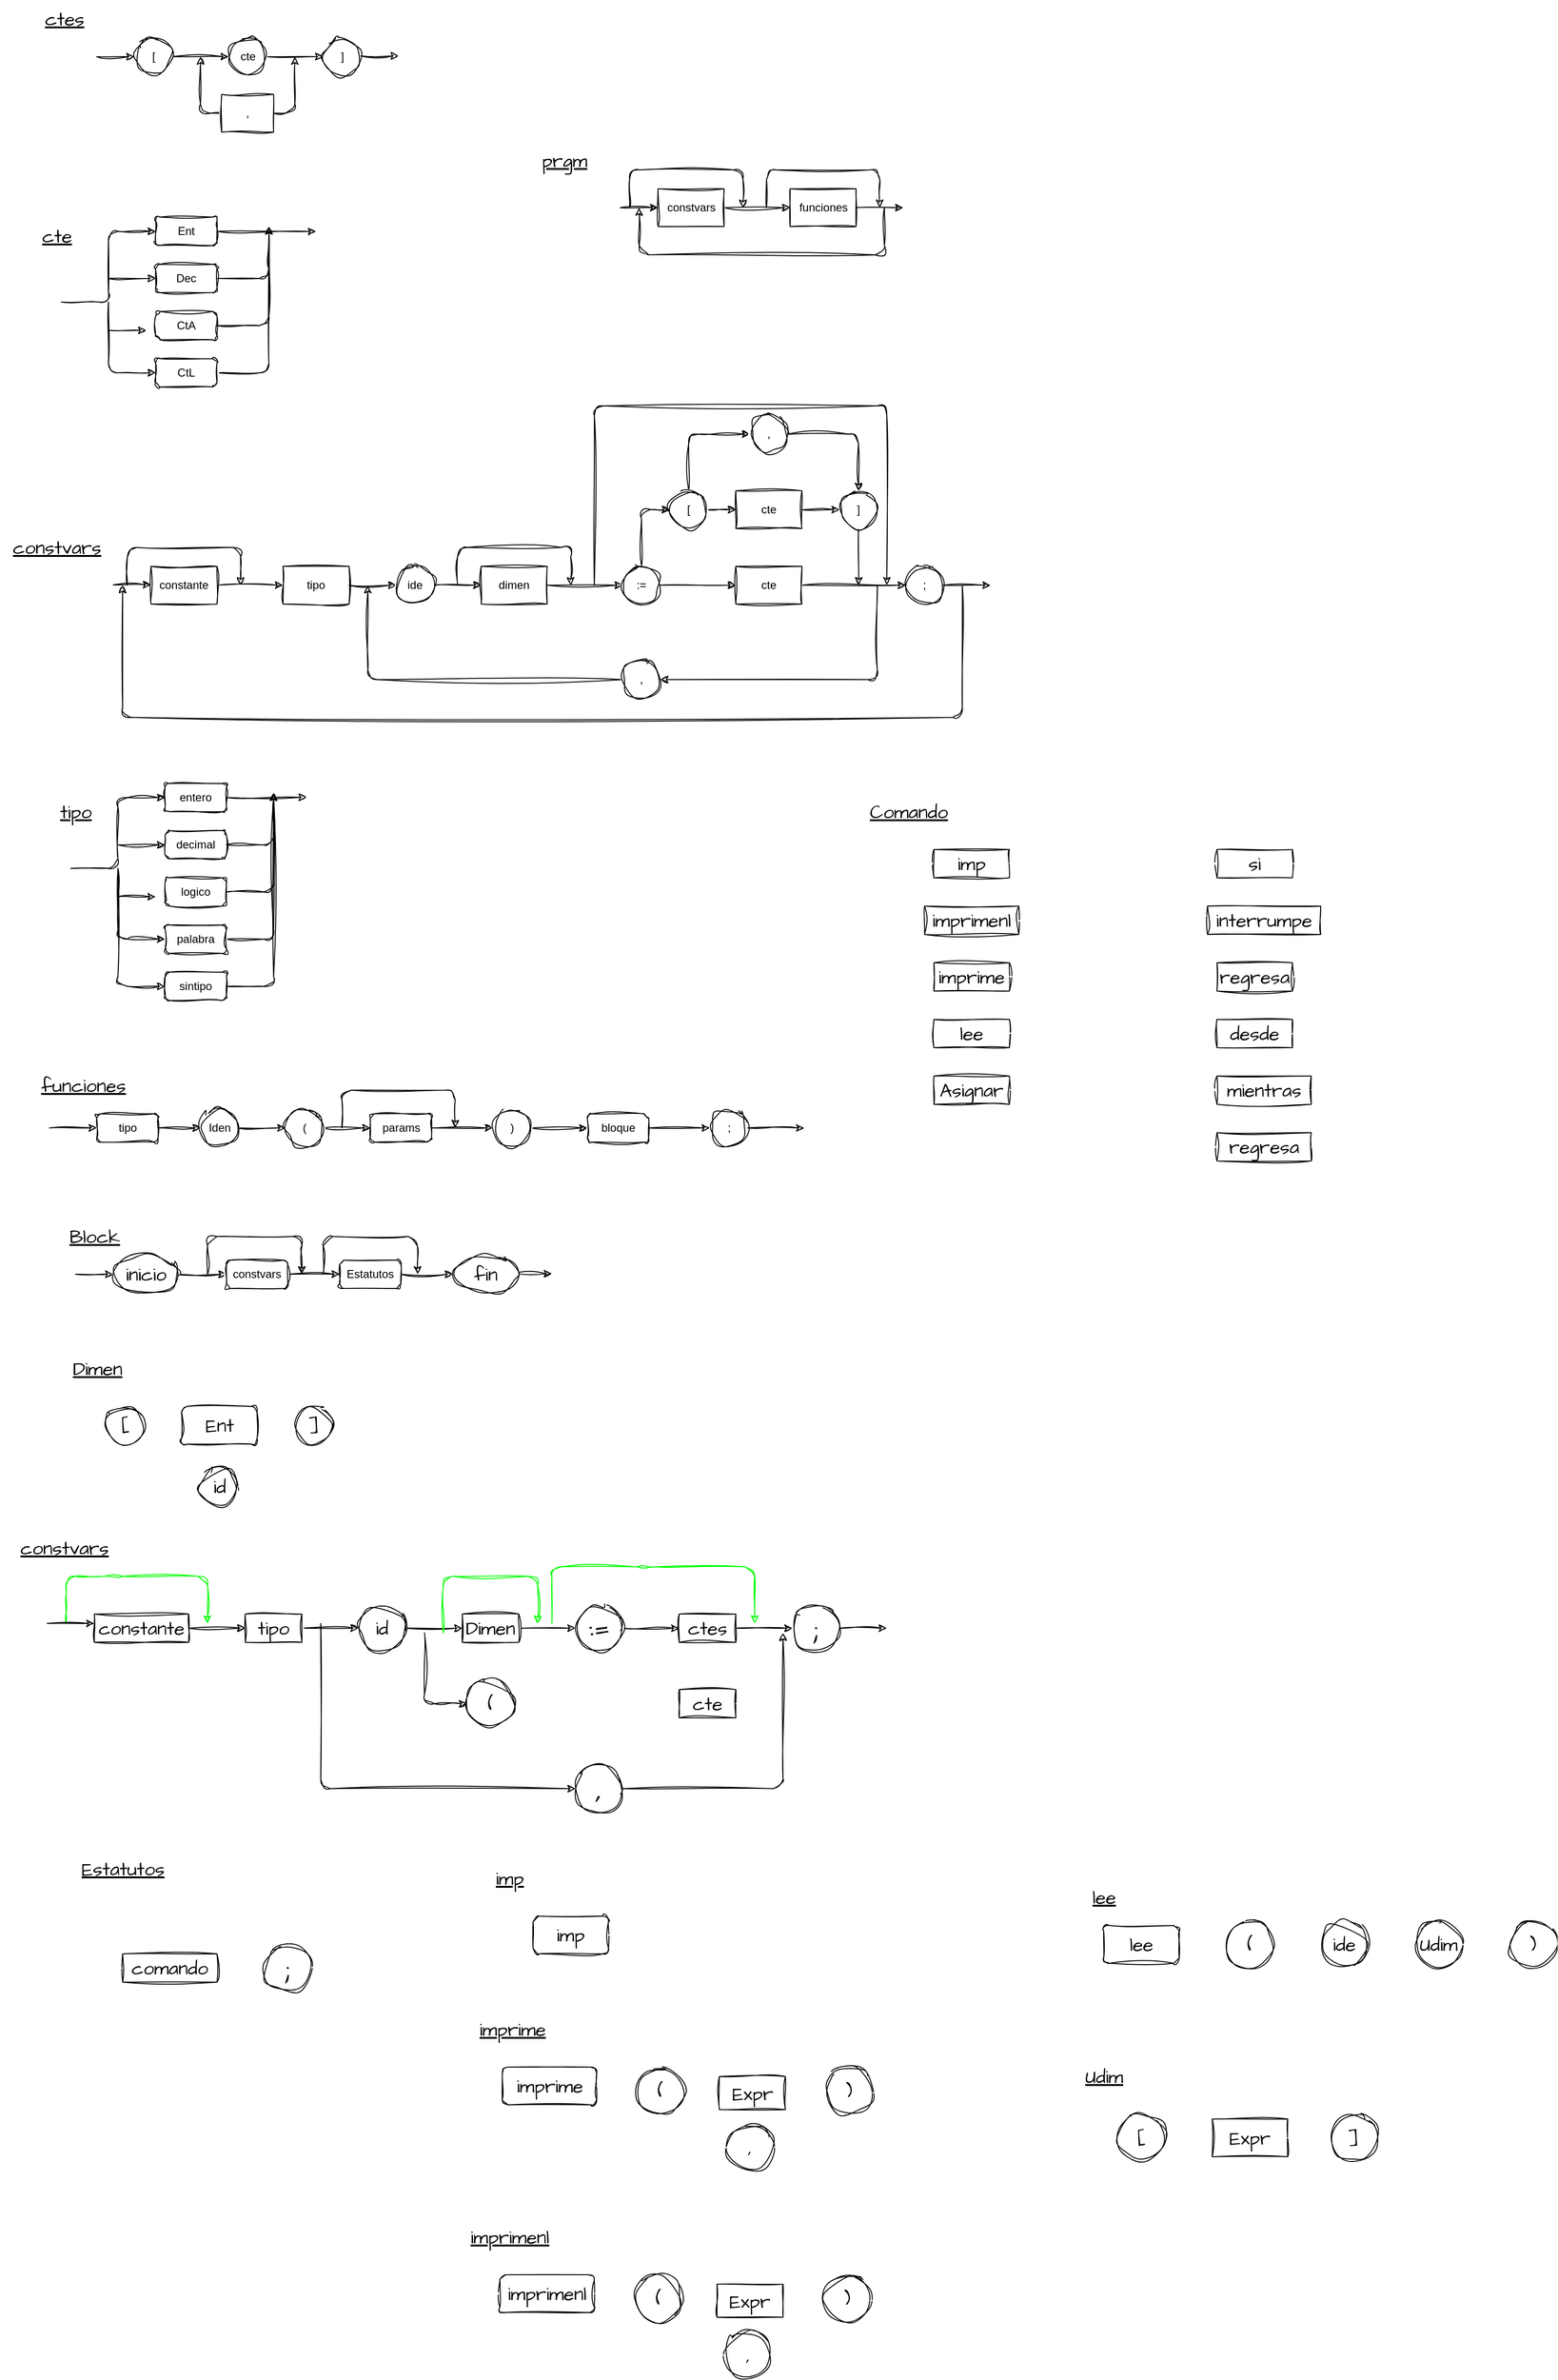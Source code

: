 <mxfile>
    <diagram id="pUb03p1WpClI3-L1Mb-7" name="Bloques">
        <mxGraphModel dx="1044" dy="880" grid="1" gridSize="10" guides="1" tooltips="1" connect="1" arrows="1" fold="1" page="0" pageScale="1" pageWidth="850" pageHeight="1100" math="0" shadow="0">
            <root>
                <mxCell id="0"/>
                <mxCell id="1" parent="0"/>
                <mxCell id="_fzrolvzXmsKPZZHSgtj-1" value="" style="edgeStyle=none;html=1;sketch=1;curveFitting=1;jiggle=2;" parent="1" source="_fzrolvzXmsKPZZHSgtj-2" target="_fzrolvzXmsKPZZHSgtj-3" edge="1">
                    <mxGeometry relative="1" as="geometry"/>
                </mxCell>
                <mxCell id="_fzrolvzXmsKPZZHSgtj-2" value="constvars" style="whiteSpace=wrap;html=1;sketch=1;curveFitting=1;jiggle=2;" parent="1" vertex="1">
                    <mxGeometry x="597.5" y="-120" width="70" height="40" as="geometry"/>
                </mxCell>
                <mxCell id="_fzrolvzXmsKPZZHSgtj-3" value="funciones" style="whiteSpace=wrap;html=1;sketch=1;curveFitting=1;jiggle=2;" parent="1" vertex="1">
                    <mxGeometry x="737.5" y="-120" width="70" height="40" as="geometry"/>
                </mxCell>
                <mxCell id="_fzrolvzXmsKPZZHSgtj-4" value="" style="endArrow=classic;html=1;entryX=0;entryY=0.5;entryDx=0;entryDy=0;sketch=1;curveFitting=1;jiggle=2;" parent="1" target="_fzrolvzXmsKPZZHSgtj-2" edge="1">
                    <mxGeometry width="50" height="50" relative="1" as="geometry">
                        <mxPoint x="557.5" y="-100" as="sourcePoint"/>
                        <mxPoint x="597.5" y="-130" as="targetPoint"/>
                    </mxGeometry>
                </mxCell>
                <mxCell id="_fzrolvzXmsKPZZHSgtj-5" value="" style="endArrow=classic;html=1;sketch=1;curveFitting=1;jiggle=2;" parent="1" edge="1">
                    <mxGeometry width="50" height="50" relative="1" as="geometry">
                        <mxPoint x="567.5" y="-100" as="sourcePoint"/>
                        <mxPoint x="687.5" y="-100" as="targetPoint"/>
                        <Array as="points">
                            <mxPoint x="567.5" y="-140"/>
                            <mxPoint x="687.5" y="-140"/>
                        </Array>
                    </mxGeometry>
                </mxCell>
                <mxCell id="_fzrolvzXmsKPZZHSgtj-6" value="" style="endArrow=classic;html=1;sketch=1;curveFitting=1;jiggle=2;" parent="1" edge="1">
                    <mxGeometry width="50" height="50" relative="1" as="geometry">
                        <mxPoint x="712.5" y="-100" as="sourcePoint"/>
                        <mxPoint x="832.5" y="-100" as="targetPoint"/>
                        <Array as="points">
                            <mxPoint x="712.5" y="-140"/>
                            <mxPoint x="832.5" y="-140"/>
                        </Array>
                    </mxGeometry>
                </mxCell>
                <mxCell id="_fzrolvzXmsKPZZHSgtj-7" value="" style="endArrow=classic;html=1;exitX=1;exitY=0.5;exitDx=0;exitDy=0;sketch=1;curveFitting=1;jiggle=2;" parent="1" source="_fzrolvzXmsKPZZHSgtj-3" edge="1">
                    <mxGeometry width="50" height="50" relative="1" as="geometry">
                        <mxPoint x="837.5" y="-40" as="sourcePoint"/>
                        <mxPoint x="857.5" y="-100" as="targetPoint"/>
                    </mxGeometry>
                </mxCell>
                <mxCell id="_fzrolvzXmsKPZZHSgtj-8" value="" style="edgeStyle=none;html=1;sketch=1;curveFitting=1;jiggle=2;" parent="1" source="_fzrolvzXmsKPZZHSgtj-9" target="_fzrolvzXmsKPZZHSgtj-13" edge="1">
                    <mxGeometry relative="1" as="geometry"/>
                </mxCell>
                <mxCell id="_fzrolvzXmsKPZZHSgtj-9" value="constante" style="whiteSpace=wrap;html=1;sketch=1;curveFitting=1;jiggle=2;" parent="1" vertex="1">
                    <mxGeometry x="60" y="280" width="70" height="40" as="geometry"/>
                </mxCell>
                <mxCell id="_fzrolvzXmsKPZZHSgtj-10" value="" style="endArrow=classic;html=1;entryX=0;entryY=0.5;entryDx=0;entryDy=0;sketch=1;curveFitting=1;jiggle=2;" parent="1" edge="1">
                    <mxGeometry width="50" height="50" relative="1" as="geometry">
                        <mxPoint x="20" y="299.58" as="sourcePoint"/>
                        <mxPoint x="60" y="299.58" as="targetPoint"/>
                    </mxGeometry>
                </mxCell>
                <mxCell id="_fzrolvzXmsKPZZHSgtj-11" value="" style="endArrow=classic;html=1;sketch=1;curveFitting=1;jiggle=2;" parent="1" edge="1">
                    <mxGeometry width="50" height="50" relative="1" as="geometry">
                        <mxPoint x="35" y="300" as="sourcePoint"/>
                        <mxPoint x="155" y="300" as="targetPoint"/>
                        <Array as="points">
                            <mxPoint x="35" y="260"/>
                            <mxPoint x="155" y="260"/>
                        </Array>
                    </mxGeometry>
                </mxCell>
                <mxCell id="_fzrolvzXmsKPZZHSgtj-12" value="" style="edgeStyle=none;html=1;sketch=1;curveFitting=1;jiggle=2;" parent="1" source="_fzrolvzXmsKPZZHSgtj-13" target="_fzrolvzXmsKPZZHSgtj-15" edge="1">
                    <mxGeometry relative="1" as="geometry"/>
                </mxCell>
                <mxCell id="_fzrolvzXmsKPZZHSgtj-13" value="tipo" style="whiteSpace=wrap;html=1;sketch=1;curveFitting=1;jiggle=2;" parent="1" vertex="1">
                    <mxGeometry x="200" y="280" width="70" height="40" as="geometry"/>
                </mxCell>
                <mxCell id="_fzrolvzXmsKPZZHSgtj-14" value="" style="edgeStyle=none;html=1;sketch=1;curveFitting=1;jiggle=2;" parent="1" source="_fzrolvzXmsKPZZHSgtj-15" target="_fzrolvzXmsKPZZHSgtj-17" edge="1">
                    <mxGeometry relative="1" as="geometry"/>
                </mxCell>
                <mxCell id="_fzrolvzXmsKPZZHSgtj-15" value="ide" style="ellipse;whiteSpace=wrap;html=1;aspect=fixed;sketch=1;curveFitting=1;jiggle=2;" parent="1" vertex="1">
                    <mxGeometry x="320" y="280" width="40" height="40" as="geometry"/>
                </mxCell>
                <mxCell id="_fzrolvzXmsKPZZHSgtj-16" value="" style="edgeStyle=none;html=1;sketch=1;curveFitting=1;jiggle=2;" parent="1" source="_fzrolvzXmsKPZZHSgtj-17" target="_fzrolvzXmsKPZZHSgtj-21" edge="1">
                    <mxGeometry relative="1" as="geometry"/>
                </mxCell>
                <mxCell id="_fzrolvzXmsKPZZHSgtj-17" value="dimen" style="whiteSpace=wrap;html=1;sketch=1;curveFitting=1;jiggle=2;" parent="1" vertex="1">
                    <mxGeometry x="410" y="280" width="70" height="40" as="geometry"/>
                </mxCell>
                <mxCell id="_fzrolvzXmsKPZZHSgtj-18" value="" style="endArrow=classic;html=1;sketch=1;curveFitting=1;jiggle=2;" parent="1" edge="1">
                    <mxGeometry width="50" height="50" relative="1" as="geometry">
                        <mxPoint x="385" y="300" as="sourcePoint"/>
                        <mxPoint x="505" y="300" as="targetPoint"/>
                        <Array as="points">
                            <mxPoint x="385" y="260"/>
                            <mxPoint x="505" y="260"/>
                        </Array>
                    </mxGeometry>
                </mxCell>
                <mxCell id="_fzrolvzXmsKPZZHSgtj-19" style="edgeStyle=none;html=1;exitX=0.5;exitY=0;exitDx=0;exitDy=0;entryX=0;entryY=0.5;entryDx=0;entryDy=0;sketch=1;curveFitting=1;jiggle=2;" parent="1" source="_fzrolvzXmsKPZZHSgtj-21" target="_fzrolvzXmsKPZZHSgtj-24" edge="1">
                    <mxGeometry relative="1" as="geometry">
                        <Array as="points">
                            <mxPoint x="580" y="220"/>
                        </Array>
                    </mxGeometry>
                </mxCell>
                <mxCell id="_fzrolvzXmsKPZZHSgtj-20" value="" style="edgeStyle=none;html=1;sketch=1;curveFitting=1;jiggle=2;" parent="1" source="_fzrolvzXmsKPZZHSgtj-21" target="_fzrolvzXmsKPZZHSgtj-26" edge="1">
                    <mxGeometry relative="1" as="geometry"/>
                </mxCell>
                <mxCell id="_fzrolvzXmsKPZZHSgtj-21" value=":=" style="ellipse;whiteSpace=wrap;html=1;aspect=fixed;sketch=1;curveFitting=1;jiggle=2;" parent="1" vertex="1">
                    <mxGeometry x="560" y="280" width="40" height="40" as="geometry"/>
                </mxCell>
                <mxCell id="_fzrolvzXmsKPZZHSgtj-22" value="" style="edgeStyle=none;html=1;sketch=1;curveFitting=1;jiggle=2;" parent="1" source="_fzrolvzXmsKPZZHSgtj-24" target="_fzrolvzXmsKPZZHSgtj-28" edge="1">
                    <mxGeometry relative="1" as="geometry"/>
                </mxCell>
                <mxCell id="_fzrolvzXmsKPZZHSgtj-23" style="edgeStyle=none;html=1;exitX=0.5;exitY=0;exitDx=0;exitDy=0;entryX=0;entryY=0.5;entryDx=0;entryDy=0;sketch=1;curveFitting=1;jiggle=2;" parent="1" source="_fzrolvzXmsKPZZHSgtj-24" target="_fzrolvzXmsKPZZHSgtj-32" edge="1">
                    <mxGeometry relative="1" as="geometry">
                        <Array as="points">
                            <mxPoint x="630" y="140"/>
                        </Array>
                    </mxGeometry>
                </mxCell>
                <mxCell id="_fzrolvzXmsKPZZHSgtj-24" value="[" style="ellipse;whiteSpace=wrap;html=1;aspect=fixed;sketch=1;curveFitting=1;jiggle=2;" parent="1" vertex="1">
                    <mxGeometry x="610" y="200" width="40" height="40" as="geometry"/>
                </mxCell>
                <mxCell id="_fzrolvzXmsKPZZHSgtj-25" value="" style="edgeStyle=none;html=1;sketch=1;curveFitting=1;jiggle=2;" parent="1" source="_fzrolvzXmsKPZZHSgtj-26" target="_fzrolvzXmsKPZZHSgtj-33" edge="1">
                    <mxGeometry relative="1" as="geometry"/>
                </mxCell>
                <mxCell id="_fzrolvzXmsKPZZHSgtj-26" value="cte" style="whiteSpace=wrap;html=1;sketch=1;curveFitting=1;jiggle=2;" parent="1" vertex="1">
                    <mxGeometry x="680" y="280" width="70" height="40" as="geometry"/>
                </mxCell>
                <mxCell id="_fzrolvzXmsKPZZHSgtj-27" value="" style="edgeStyle=none;html=1;sketch=1;curveFitting=1;jiggle=2;" parent="1" source="_fzrolvzXmsKPZZHSgtj-28" target="_fzrolvzXmsKPZZHSgtj-30" edge="1">
                    <mxGeometry relative="1" as="geometry"/>
                </mxCell>
                <mxCell id="_fzrolvzXmsKPZZHSgtj-28" value="cte" style="whiteSpace=wrap;html=1;sketch=1;curveFitting=1;jiggle=2;" parent="1" vertex="1">
                    <mxGeometry x="680" y="200" width="70" height="40" as="geometry"/>
                </mxCell>
                <mxCell id="_fzrolvzXmsKPZZHSgtj-29" style="edgeStyle=none;html=1;exitX=0.5;exitY=1;exitDx=0;exitDy=0;sketch=1;curveFitting=1;jiggle=2;" parent="1" source="_fzrolvzXmsKPZZHSgtj-30" edge="1">
                    <mxGeometry relative="1" as="geometry">
                        <mxPoint x="810.333" y="300" as="targetPoint"/>
                    </mxGeometry>
                </mxCell>
                <mxCell id="_fzrolvzXmsKPZZHSgtj-30" value="]" style="ellipse;whiteSpace=wrap;html=1;aspect=fixed;sketch=1;curveFitting=1;jiggle=2;" parent="1" vertex="1">
                    <mxGeometry x="790" y="200" width="40" height="40" as="geometry"/>
                </mxCell>
                <mxCell id="_fzrolvzXmsKPZZHSgtj-31" style="edgeStyle=none;html=1;exitX=1;exitY=0.5;exitDx=0;exitDy=0;entryX=0.5;entryY=0;entryDx=0;entryDy=0;sketch=1;curveFitting=1;jiggle=2;" parent="1" source="_fzrolvzXmsKPZZHSgtj-32" target="_fzrolvzXmsKPZZHSgtj-30" edge="1">
                    <mxGeometry relative="1" as="geometry">
                        <Array as="points">
                            <mxPoint x="810" y="140"/>
                        </Array>
                    </mxGeometry>
                </mxCell>
                <mxCell id="_fzrolvzXmsKPZZHSgtj-32" value="," style="ellipse;whiteSpace=wrap;html=1;aspect=fixed;sketch=1;curveFitting=1;jiggle=2;" parent="1" vertex="1">
                    <mxGeometry x="695" y="120" width="40" height="40" as="geometry"/>
                </mxCell>
                <mxCell id="_fzrolvzXmsKPZZHSgtj-33" value=";" style="ellipse;whiteSpace=wrap;html=1;aspect=fixed;sketch=1;curveFitting=1;jiggle=2;" parent="1" vertex="1">
                    <mxGeometry x="860" y="280" width="40" height="40" as="geometry"/>
                </mxCell>
                <mxCell id="_fzrolvzXmsKPZZHSgtj-34" value="" style="endArrow=classic;html=1;exitX=1;exitY=0.5;exitDx=0;exitDy=0;sketch=1;curveFitting=1;jiggle=2;" parent="1" source="_fzrolvzXmsKPZZHSgtj-33" edge="1">
                    <mxGeometry width="50" height="50" relative="1" as="geometry">
                        <mxPoint x="920" y="330" as="sourcePoint"/>
                        <mxPoint x="950" y="300" as="targetPoint"/>
                    </mxGeometry>
                </mxCell>
                <mxCell id="_fzrolvzXmsKPZZHSgtj-35" value="" style="endArrow=classic;html=1;sketch=1;curveFitting=1;jiggle=2;" parent="1" edge="1">
                    <mxGeometry width="50" height="50" relative="1" as="geometry">
                        <mxPoint x="530" y="300" as="sourcePoint"/>
                        <mxPoint x="840" y="300" as="targetPoint"/>
                        <Array as="points">
                            <mxPoint x="530" y="110"/>
                            <mxPoint x="840" y="110"/>
                        </Array>
                    </mxGeometry>
                </mxCell>
                <mxCell id="_fzrolvzXmsKPZZHSgtj-36" style="edgeStyle=none;html=1;exitX=0;exitY=0.5;exitDx=0;exitDy=0;sketch=1;curveFitting=1;jiggle=2;" parent="1" source="_fzrolvzXmsKPZZHSgtj-37" edge="1">
                    <mxGeometry relative="1" as="geometry">
                        <mxPoint x="290" y="300" as="targetPoint"/>
                        <Array as="points">
                            <mxPoint x="290" y="400"/>
                        </Array>
                    </mxGeometry>
                </mxCell>
                <mxCell id="_fzrolvzXmsKPZZHSgtj-37" value="," style="ellipse;whiteSpace=wrap;html=1;aspect=fixed;sketch=1;curveFitting=1;jiggle=2;" parent="1" vertex="1">
                    <mxGeometry x="560" y="380" width="40" height="40" as="geometry"/>
                </mxCell>
                <mxCell id="_fzrolvzXmsKPZZHSgtj-38" value="" style="endArrow=classic;html=1;entryX=1;entryY=0.5;entryDx=0;entryDy=0;sketch=1;curveFitting=1;jiggle=2;" parent="1" target="_fzrolvzXmsKPZZHSgtj-37" edge="1">
                    <mxGeometry width="50" height="50" relative="1" as="geometry">
                        <mxPoint x="830" y="300" as="sourcePoint"/>
                        <mxPoint x="760" y="380" as="targetPoint"/>
                        <Array as="points">
                            <mxPoint x="830" y="400"/>
                        </Array>
                    </mxGeometry>
                </mxCell>
                <mxCell id="_fzrolvzXmsKPZZHSgtj-39" style="edgeStyle=none;html=1;exitX=1;exitY=0.5;exitDx=0;exitDy=0;sketch=1;curveFitting=1;jiggle=2;" parent="1" source="_fzrolvzXmsKPZZHSgtj-40" edge="1">
                    <mxGeometry relative="1" as="geometry">
                        <mxPoint x="225" y="524.714" as="targetPoint"/>
                    </mxGeometry>
                </mxCell>
                <mxCell id="_fzrolvzXmsKPZZHSgtj-40" value="entero" style="rounded=1;whiteSpace=wrap;html=1;sketch=1;curveFitting=1;jiggle=2;" parent="1" vertex="1">
                    <mxGeometry x="75" y="510" width="65" height="30" as="geometry"/>
                </mxCell>
                <mxCell id="_fzrolvzXmsKPZZHSgtj-41" style="edgeStyle=none;html=1;exitX=1;exitY=0.5;exitDx=0;exitDy=0;sketch=1;curveFitting=1;jiggle=2;" parent="1" source="_fzrolvzXmsKPZZHSgtj-42" edge="1">
                    <mxGeometry relative="1" as="geometry">
                        <mxPoint x="190" y="520" as="targetPoint"/>
                        <Array as="points">
                            <mxPoint x="190" y="575"/>
                        </Array>
                    </mxGeometry>
                </mxCell>
                <mxCell id="_fzrolvzXmsKPZZHSgtj-42" value="decimal" style="rounded=1;whiteSpace=wrap;html=1;sketch=1;curveFitting=1;jiggle=2;" parent="1" vertex="1">
                    <mxGeometry x="75" y="560" width="65" height="30" as="geometry"/>
                </mxCell>
                <mxCell id="_fzrolvzXmsKPZZHSgtj-43" style="edgeStyle=none;html=1;exitX=1;exitY=0.5;exitDx=0;exitDy=0;sketch=1;curveFitting=1;jiggle=2;" parent="1" source="_fzrolvzXmsKPZZHSgtj-44" edge="1">
                    <mxGeometry relative="1" as="geometry">
                        <mxPoint x="190" y="520" as="targetPoint"/>
                        <Array as="points">
                            <mxPoint x="190" y="625"/>
                        </Array>
                    </mxGeometry>
                </mxCell>
                <mxCell id="_fzrolvzXmsKPZZHSgtj-44" value="logico" style="rounded=1;whiteSpace=wrap;html=1;sketch=1;curveFitting=1;jiggle=2;" parent="1" vertex="1">
                    <mxGeometry x="75" y="610" width="65" height="30" as="geometry"/>
                </mxCell>
                <mxCell id="_fzrolvzXmsKPZZHSgtj-45" style="edgeStyle=none;html=1;exitX=1;exitY=0.5;exitDx=0;exitDy=0;sketch=1;curveFitting=1;jiggle=2;" parent="1" source="_fzrolvzXmsKPZZHSgtj-46" edge="1">
                    <mxGeometry relative="1" as="geometry">
                        <mxPoint x="190" y="520" as="targetPoint"/>
                        <Array as="points">
                            <mxPoint x="190" y="675"/>
                        </Array>
                    </mxGeometry>
                </mxCell>
                <mxCell id="_fzrolvzXmsKPZZHSgtj-46" value="palabra" style="rounded=1;whiteSpace=wrap;html=1;sketch=1;curveFitting=1;jiggle=2;" parent="1" vertex="1">
                    <mxGeometry x="75" y="660" width="65" height="30" as="geometry"/>
                </mxCell>
                <mxCell id="_fzrolvzXmsKPZZHSgtj-47" value="" style="endArrow=classic;html=1;fontFamily=Helvetica;fontSize=11;fontColor=default;align=center;strokeColor=default;sketch=1;curveFitting=1;jiggle=2;" parent="1" target="_fzrolvzXmsKPZZHSgtj-40" edge="1">
                    <mxGeometry width="50" height="50" relative="1" as="geometry">
                        <mxPoint x="-25" y="600" as="sourcePoint"/>
                        <mxPoint x="25" y="590" as="targetPoint"/>
                        <Array as="points">
                            <mxPoint x="25" y="600"/>
                            <mxPoint x="25" y="525"/>
                        </Array>
                    </mxGeometry>
                </mxCell>
                <mxCell id="_fzrolvzXmsKPZZHSgtj-48" value="" style="endArrow=classic;html=1;entryX=0;entryY=0.5;entryDx=0;entryDy=0;sketch=1;curveFitting=1;jiggle=2;" parent="1" target="_fzrolvzXmsKPZZHSgtj-46" edge="1">
                    <mxGeometry width="50" height="50" relative="1" as="geometry">
                        <mxPoint x="25" y="600" as="sourcePoint"/>
                        <mxPoint x="35" y="630" as="targetPoint"/>
                        <Array as="points">
                            <mxPoint x="25" y="675"/>
                        </Array>
                    </mxGeometry>
                </mxCell>
                <mxCell id="_fzrolvzXmsKPZZHSgtj-49" value="" style="endArrow=classic;html=1;entryX=0;entryY=0.5;entryDx=0;entryDy=0;sketch=1;curveFitting=1;jiggle=2;" parent="1" target="_fzrolvzXmsKPZZHSgtj-42" edge="1">
                    <mxGeometry width="50" height="50" relative="1" as="geometry">
                        <mxPoint x="25" y="575" as="sourcePoint"/>
                        <mxPoint x="-35" y="640" as="targetPoint"/>
                    </mxGeometry>
                </mxCell>
                <mxCell id="_fzrolvzXmsKPZZHSgtj-50" value="" style="endArrow=classic;html=1;sketch=1;curveFitting=1;jiggle=2;" parent="1" edge="1">
                    <mxGeometry width="50" height="50" relative="1" as="geometry">
                        <mxPoint x="25" y="630" as="sourcePoint"/>
                        <mxPoint x="65" y="630" as="targetPoint"/>
                    </mxGeometry>
                </mxCell>
                <mxCell id="_fzrolvzXmsKPZZHSgtj-51" style="edgeStyle=none;html=1;exitX=1;exitY=0.5;exitDx=0;exitDy=0;sketch=1;curveFitting=1;jiggle=2;" parent="1" source="_fzrolvzXmsKPZZHSgtj-52" edge="1">
                    <mxGeometry relative="1" as="geometry">
                        <mxPoint x="235.0" y="-74.714" as="targetPoint"/>
                    </mxGeometry>
                </mxCell>
                <mxCell id="_fzrolvzXmsKPZZHSgtj-52" value="Ent" style="rounded=1;whiteSpace=wrap;html=1;sketch=1;curveFitting=1;jiggle=2;" parent="1" vertex="1">
                    <mxGeometry x="65" y="-90" width="65" height="30" as="geometry"/>
                </mxCell>
                <mxCell id="_fzrolvzXmsKPZZHSgtj-53" style="edgeStyle=none;html=1;exitX=1;exitY=0.5;exitDx=0;exitDy=0;sketch=1;curveFitting=1;jiggle=2;" parent="1" source="_fzrolvzXmsKPZZHSgtj-54" edge="1">
                    <mxGeometry relative="1" as="geometry">
                        <mxPoint x="185" y="-80" as="targetPoint"/>
                        <Array as="points">
                            <mxPoint x="185" y="-25"/>
                        </Array>
                    </mxGeometry>
                </mxCell>
                <mxCell id="_fzrolvzXmsKPZZHSgtj-54" value="Dec" style="rounded=1;whiteSpace=wrap;html=1;sketch=1;curveFitting=1;jiggle=2;" parent="1" vertex="1">
                    <mxGeometry x="65" y="-40" width="65" height="30" as="geometry"/>
                </mxCell>
                <mxCell id="_fzrolvzXmsKPZZHSgtj-55" style="edgeStyle=none;html=1;exitX=1;exitY=0.5;exitDx=0;exitDy=0;sketch=1;curveFitting=1;jiggle=2;" parent="1" source="_fzrolvzXmsKPZZHSgtj-56" edge="1">
                    <mxGeometry relative="1" as="geometry">
                        <mxPoint x="185" y="-80" as="targetPoint"/>
                        <Array as="points">
                            <mxPoint x="185" y="25"/>
                        </Array>
                    </mxGeometry>
                </mxCell>
                <mxCell id="_fzrolvzXmsKPZZHSgtj-56" value="CtA" style="rounded=1;whiteSpace=wrap;html=1;sketch=1;curveFitting=1;jiggle=2;" parent="1" vertex="1">
                    <mxGeometry x="65" y="10" width="65" height="30" as="geometry"/>
                </mxCell>
                <mxCell id="_fzrolvzXmsKPZZHSgtj-57" style="edgeStyle=none;html=1;exitX=1;exitY=0.5;exitDx=0;exitDy=0;sketch=1;curveFitting=1;jiggle=2;" parent="1" source="_fzrolvzXmsKPZZHSgtj-58" edge="1">
                    <mxGeometry relative="1" as="geometry">
                        <mxPoint x="185" y="-80" as="targetPoint"/>
                        <Array as="points">
                            <mxPoint x="185" y="75"/>
                        </Array>
                    </mxGeometry>
                </mxCell>
                <mxCell id="_fzrolvzXmsKPZZHSgtj-58" value="CtL" style="rounded=1;whiteSpace=wrap;html=1;sketch=1;curveFitting=1;jiggle=2;" parent="1" vertex="1">
                    <mxGeometry x="65" y="60" width="65" height="30" as="geometry"/>
                </mxCell>
                <mxCell id="_fzrolvzXmsKPZZHSgtj-59" value="" style="endArrow=classic;html=1;fontFamily=Helvetica;fontSize=11;fontColor=default;align=center;strokeColor=default;sketch=1;curveFitting=1;jiggle=2;" parent="1" target="_fzrolvzXmsKPZZHSgtj-52" edge="1">
                    <mxGeometry width="50" height="50" relative="1" as="geometry">
                        <mxPoint x="-35" as="sourcePoint"/>
                        <mxPoint x="15" y="-10" as="targetPoint"/>
                        <Array as="points">
                            <mxPoint x="15"/>
                            <mxPoint x="15" y="-75"/>
                        </Array>
                    </mxGeometry>
                </mxCell>
                <mxCell id="_fzrolvzXmsKPZZHSgtj-60" value="" style="endArrow=classic;html=1;entryX=0;entryY=0.5;entryDx=0;entryDy=0;sketch=1;curveFitting=1;jiggle=2;" parent="1" target="_fzrolvzXmsKPZZHSgtj-58" edge="1">
                    <mxGeometry width="50" height="50" relative="1" as="geometry">
                        <mxPoint x="15" as="sourcePoint"/>
                        <mxPoint x="25" y="30" as="targetPoint"/>
                        <Array as="points">
                            <mxPoint x="15" y="75"/>
                        </Array>
                    </mxGeometry>
                </mxCell>
                <mxCell id="_fzrolvzXmsKPZZHSgtj-61" value="" style="endArrow=classic;html=1;entryX=0;entryY=0.5;entryDx=0;entryDy=0;sketch=1;curveFitting=1;jiggle=2;" parent="1" target="_fzrolvzXmsKPZZHSgtj-54" edge="1">
                    <mxGeometry width="50" height="50" relative="1" as="geometry">
                        <mxPoint x="15" y="-25" as="sourcePoint"/>
                        <mxPoint x="-45" y="40" as="targetPoint"/>
                    </mxGeometry>
                </mxCell>
                <mxCell id="_fzrolvzXmsKPZZHSgtj-62" value="" style="endArrow=classic;html=1;sketch=1;curveFitting=1;jiggle=2;" parent="1" edge="1">
                    <mxGeometry width="50" height="50" relative="1" as="geometry">
                        <mxPoint x="15" y="30" as="sourcePoint"/>
                        <mxPoint x="55" y="30" as="targetPoint"/>
                    </mxGeometry>
                </mxCell>
                <mxCell id="_fzrolvzXmsKPZZHSgtj-63" value="" style="edgeStyle=none;html=1;sketch=1;curveFitting=1;jiggle=2;" parent="1" source="_fzrolvzXmsKPZZHSgtj-64" target="_fzrolvzXmsKPZZHSgtj-67" edge="1">
                    <mxGeometry relative="1" as="geometry"/>
                </mxCell>
                <mxCell id="_fzrolvzXmsKPZZHSgtj-64" value="[" style="ellipse;whiteSpace=wrap;html=1;aspect=fixed;sketch=1;curveFitting=1;jiggle=2;" parent="1" vertex="1">
                    <mxGeometry x="42.5" y="-280" width="40" height="40" as="geometry"/>
                </mxCell>
                <mxCell id="_fzrolvzXmsKPZZHSgtj-65" value="" style="endArrow=classic;html=1;entryX=0;entryY=0.5;entryDx=0;entryDy=0;sketch=1;curveFitting=1;jiggle=2;" parent="1" target="_fzrolvzXmsKPZZHSgtj-64" edge="1">
                    <mxGeometry width="50" height="50" relative="1" as="geometry">
                        <mxPoint x="2.5" y="-260" as="sourcePoint"/>
                        <mxPoint x="32.5" y="-240" as="targetPoint"/>
                    </mxGeometry>
                </mxCell>
                <mxCell id="_fzrolvzXmsKPZZHSgtj-66" value="" style="edgeStyle=none;html=1;sketch=1;curveFitting=1;jiggle=2;" parent="1" source="_fzrolvzXmsKPZZHSgtj-67" target="_fzrolvzXmsKPZZHSgtj-68" edge="1">
                    <mxGeometry relative="1" as="geometry"/>
                </mxCell>
                <mxCell id="_fzrolvzXmsKPZZHSgtj-67" value="cte" style="ellipse;whiteSpace=wrap;html=1;aspect=fixed;sketch=1;curveFitting=1;jiggle=2;" parent="1" vertex="1">
                    <mxGeometry x="142.5" y="-280" width="40" height="40" as="geometry"/>
                </mxCell>
                <mxCell id="_fzrolvzXmsKPZZHSgtj-68" value="]" style="ellipse;whiteSpace=wrap;html=1;aspect=fixed;sketch=1;curveFitting=1;jiggle=2;" parent="1" vertex="1">
                    <mxGeometry x="242.5" y="-280" width="40" height="40" as="geometry"/>
                </mxCell>
                <mxCell id="_fzrolvzXmsKPZZHSgtj-69" style="edgeStyle=none;html=1;exitX=1;exitY=0.5;exitDx=0;exitDy=0;sketch=1;curveFitting=1;jiggle=2;" parent="1" source="_fzrolvzXmsKPZZHSgtj-71" edge="1">
                    <mxGeometry relative="1" as="geometry">
                        <mxPoint x="212.5" y="-260" as="targetPoint"/>
                        <Array as="points">
                            <mxPoint x="212.5" y="-200"/>
                        </Array>
                    </mxGeometry>
                </mxCell>
                <mxCell id="_fzrolvzXmsKPZZHSgtj-70" style="edgeStyle=none;html=1;exitX=0;exitY=0.5;exitDx=0;exitDy=0;sketch=1;curveFitting=1;jiggle=2;" parent="1" source="_fzrolvzXmsKPZZHSgtj-71" edge="1">
                    <mxGeometry relative="1" as="geometry">
                        <mxPoint x="112.5" y="-260" as="targetPoint"/>
                        <Array as="points">
                            <mxPoint x="112.5" y="-200"/>
                        </Array>
                    </mxGeometry>
                </mxCell>
                <mxCell id="_fzrolvzXmsKPZZHSgtj-71" value="," style="whiteSpace=wrap;html=1;sketch=1;curveFitting=1;jiggle=2;" parent="1" vertex="1">
                    <mxGeometry x="135" y="-220" width="55" height="40" as="geometry"/>
                </mxCell>
                <mxCell id="_fzrolvzXmsKPZZHSgtj-72" value="" style="endArrow=classic;html=1;entryX=0;entryY=0.5;entryDx=0;entryDy=0;sketch=1;curveFitting=1;jiggle=2;" parent="1" edge="1">
                    <mxGeometry width="50" height="50" relative="1" as="geometry">
                        <mxPoint x="282.5" y="-260.71" as="sourcePoint"/>
                        <mxPoint x="322.5" y="-260.71" as="targetPoint"/>
                    </mxGeometry>
                </mxCell>
                <mxCell id="_fzrolvzXmsKPZZHSgtj-73" style="edgeStyle=none;html=1;exitX=1;exitY=0.5;exitDx=0;exitDy=0;sketch=1;curveFitting=1;jiggle=2;" parent="1" source="_fzrolvzXmsKPZZHSgtj-74" edge="1">
                    <mxGeometry relative="1" as="geometry">
                        <mxPoint x="190" y="520" as="targetPoint"/>
                        <Array as="points">
                            <mxPoint x="190" y="725"/>
                        </Array>
                    </mxGeometry>
                </mxCell>
                <mxCell id="_fzrolvzXmsKPZZHSgtj-74" value="sintipo" style="rounded=1;whiteSpace=wrap;html=1;sketch=1;curveFitting=1;jiggle=2;" parent="1" vertex="1">
                    <mxGeometry x="75" y="710" width="65" height="30" as="geometry"/>
                </mxCell>
                <mxCell id="_fzrolvzXmsKPZZHSgtj-75" value="" style="endArrow=classic;html=1;entryX=0;entryY=0.5;entryDx=0;entryDy=0;sketch=1;curveFitting=1;jiggle=2;" parent="1" target="_fzrolvzXmsKPZZHSgtj-74" edge="1">
                    <mxGeometry width="50" height="50" relative="1" as="geometry">
                        <mxPoint x="25" y="600" as="sourcePoint"/>
                        <mxPoint x="185" y="560" as="targetPoint"/>
                        <Array as="points">
                            <mxPoint x="25" y="725"/>
                        </Array>
                    </mxGeometry>
                </mxCell>
                <mxCell id="_fzrolvzXmsKPZZHSgtj-76" value="" style="endArrow=classic;html=1;sketch=1;curveFitting=1;jiggle=2;" parent="1" edge="1">
                    <mxGeometry width="50" height="50" relative="1" as="geometry">
                        <mxPoint x="920" y="300" as="sourcePoint"/>
                        <mxPoint x="30" y="300" as="targetPoint"/>
                        <Array as="points">
                            <mxPoint x="920" y="440"/>
                            <mxPoint x="30" y="440"/>
                        </Array>
                    </mxGeometry>
                </mxCell>
                <mxCell id="_fzrolvzXmsKPZZHSgtj-77" value="" style="edgeStyle=none;hachureGap=4;html=1;fontFamily=Architects Daughter;fontSource=https%3A%2F%2Ffonts.googleapis.com%2Fcss%3Ffamily%3DArchitects%2BDaughter;fontSize=16;sketch=1;curveFitting=1;jiggle=2;" parent="1" source="_fzrolvzXmsKPZZHSgtj-78" target="_fzrolvzXmsKPZZHSgtj-80" edge="1">
                    <mxGeometry relative="1" as="geometry"/>
                </mxCell>
                <mxCell id="_fzrolvzXmsKPZZHSgtj-78" value="tipo" style="rounded=1;whiteSpace=wrap;html=1;sketch=1;curveFitting=1;jiggle=2;" parent="1" vertex="1">
                    <mxGeometry x="2.5" y="860" width="65" height="30" as="geometry"/>
                </mxCell>
                <mxCell id="_fzrolvzXmsKPZZHSgtj-79" value="" style="edgeStyle=none;hachureGap=4;html=1;fontFamily=Architects Daughter;fontSource=https%3A%2F%2Ffonts.googleapis.com%2Fcss%3Ffamily%3DArchitects%2BDaughter;fontSize=16;sketch=1;curveFitting=1;jiggle=2;" parent="1" source="_fzrolvzXmsKPZZHSgtj-80" target="_fzrolvzXmsKPZZHSgtj-82" edge="1">
                    <mxGeometry relative="1" as="geometry"/>
                </mxCell>
                <mxCell id="_fzrolvzXmsKPZZHSgtj-80" value="Iden" style="ellipse;whiteSpace=wrap;html=1;aspect=fixed;sketch=1;curveFitting=1;jiggle=2;" parent="1" vertex="1">
                    <mxGeometry x="112.5" y="855" width="40" height="40" as="geometry"/>
                </mxCell>
                <mxCell id="_fzrolvzXmsKPZZHSgtj-81" value="" style="edgeStyle=none;hachureGap=4;html=1;fontFamily=Architects Daughter;fontSource=https%3A%2F%2Ffonts.googleapis.com%2Fcss%3Ffamily%3DArchitects%2BDaughter;fontSize=16;sketch=1;curveFitting=1;jiggle=2;" parent="1" source="_fzrolvzXmsKPZZHSgtj-82" target="_fzrolvzXmsKPZZHSgtj-84" edge="1">
                    <mxGeometry relative="1" as="geometry"/>
                </mxCell>
                <mxCell id="_fzrolvzXmsKPZZHSgtj-82" value="(" style="ellipse;whiteSpace=wrap;html=1;aspect=fixed;sketch=1;curveFitting=1;jiggle=2;" parent="1" vertex="1">
                    <mxGeometry x="202.5" y="855" width="40" height="40" as="geometry"/>
                </mxCell>
                <mxCell id="_fzrolvzXmsKPZZHSgtj-83" value="" style="edgeStyle=none;hachureGap=4;html=1;fontFamily=Architects Daughter;fontSource=https%3A%2F%2Ffonts.googleapis.com%2Fcss%3Ffamily%3DArchitects%2BDaughter;fontSize=16;sketch=1;curveFitting=1;jiggle=2;" parent="1" source="_fzrolvzXmsKPZZHSgtj-84" target="_fzrolvzXmsKPZZHSgtj-86" edge="1">
                    <mxGeometry relative="1" as="geometry"/>
                </mxCell>
                <mxCell id="_fzrolvzXmsKPZZHSgtj-84" value="params" style="rounded=1;whiteSpace=wrap;html=1;sketch=1;curveFitting=1;jiggle=2;" parent="1" vertex="1">
                    <mxGeometry x="292.5" y="860" width="65" height="30" as="geometry"/>
                </mxCell>
                <mxCell id="_fzrolvzXmsKPZZHSgtj-85" value="" style="edgeStyle=none;hachureGap=4;html=1;fontFamily=Architects Daughter;fontSource=https%3A%2F%2Ffonts.googleapis.com%2Fcss%3Ffamily%3DArchitects%2BDaughter;fontSize=16;sketch=1;curveFitting=1;jiggle=2;" parent="1" source="_fzrolvzXmsKPZZHSgtj-86" target="_fzrolvzXmsKPZZHSgtj-88" edge="1">
                    <mxGeometry relative="1" as="geometry"/>
                </mxCell>
                <mxCell id="_fzrolvzXmsKPZZHSgtj-86" value=")" style="ellipse;whiteSpace=wrap;html=1;aspect=fixed;sketch=1;curveFitting=1;jiggle=2;" parent="1" vertex="1">
                    <mxGeometry x="422.5" y="855" width="40" height="40" as="geometry"/>
                </mxCell>
                <mxCell id="_fzrolvzXmsKPZZHSgtj-87" value="" style="edgeStyle=none;hachureGap=4;html=1;fontFamily=Architects Daughter;fontSource=https%3A%2F%2Ffonts.googleapis.com%2Fcss%3Ffamily%3DArchitects%2BDaughter;fontSize=16;sketch=1;curveFitting=1;jiggle=2;" parent="1" source="_fzrolvzXmsKPZZHSgtj-88" target="_fzrolvzXmsKPZZHSgtj-89" edge="1">
                    <mxGeometry relative="1" as="geometry"/>
                </mxCell>
                <mxCell id="_fzrolvzXmsKPZZHSgtj-88" value="bloque" style="rounded=1;whiteSpace=wrap;html=1;sketch=1;curveFitting=1;jiggle=2;" parent="1" vertex="1">
                    <mxGeometry x="522.5" y="860" width="65" height="30" as="geometry"/>
                </mxCell>
                <mxCell id="_fzrolvzXmsKPZZHSgtj-89" value=";" style="ellipse;whiteSpace=wrap;html=1;aspect=fixed;sketch=1;curveFitting=1;jiggle=2;" parent="1" vertex="1">
                    <mxGeometry x="652.5" y="855" width="40" height="40" as="geometry"/>
                </mxCell>
                <mxCell id="_fzrolvzXmsKPZZHSgtj-90" value="" style="endArrow=classic;html=1;hachureGap=4;fontFamily=Architects Daughter;fontSource=https%3A%2F%2Ffonts.googleapis.com%2Fcss%3Ffamily%3DArchitects%2BDaughter;fontSize=16;entryX=0;entryY=0.5;entryDx=0;entryDy=0;sketch=1;curveFitting=1;jiggle=2;" parent="1" target="_fzrolvzXmsKPZZHSgtj-78" edge="1">
                    <mxGeometry width="50" height="50" relative="1" as="geometry">
                        <mxPoint x="-47.5" y="875" as="sourcePoint"/>
                        <mxPoint x="-37.5" y="875" as="targetPoint"/>
                    </mxGeometry>
                </mxCell>
                <mxCell id="_fzrolvzXmsKPZZHSgtj-91" value="" style="endArrow=classic;html=1;hachureGap=4;fontFamily=Architects Daughter;fontSource=https%3A%2F%2Ffonts.googleapis.com%2Fcss%3Ffamily%3DArchitects%2BDaughter;fontSize=16;exitX=1;exitY=0.5;exitDx=0;exitDy=0;sketch=1;curveFitting=1;jiggle=2;" parent="1" source="_fzrolvzXmsKPZZHSgtj-89" edge="1">
                    <mxGeometry width="50" height="50" relative="1" as="geometry">
                        <mxPoint x="802.5" y="965" as="sourcePoint"/>
                        <mxPoint x="752.5" y="875" as="targetPoint"/>
                    </mxGeometry>
                </mxCell>
                <mxCell id="_fzrolvzXmsKPZZHSgtj-92" value="" style="endArrow=classic;html=1;sketch=1;curveFitting=1;jiggle=2;" parent="1" edge="1">
                    <mxGeometry width="50" height="50" relative="1" as="geometry">
                        <mxPoint x="262.5" y="875" as="sourcePoint"/>
                        <mxPoint x="382.5" y="875" as="targetPoint"/>
                        <Array as="points">
                            <mxPoint x="262.5" y="835"/>
                            <mxPoint x="382.5" y="835"/>
                        </Array>
                    </mxGeometry>
                </mxCell>
                <mxCell id="_fzrolvzXmsKPZZHSgtj-93" value="funciones" style="text;html=1;align=center;verticalAlign=middle;resizable=0;points=[];autosize=1;strokeColor=none;fillColor=none;fontSize=20;fontFamily=Architects Daughter;hachureGap=4;fontSource=https%3A%2F%2Ffonts.googleapis.com%2Fcss%3Ffamily%3DArchitects%2BDaughter;sketch=1;curveFitting=1;jiggle=2;fontStyle=4" parent="1" vertex="1">
                    <mxGeometry x="-67.5" y="810" width="110" height="40" as="geometry"/>
                </mxCell>
                <mxCell id="_fzrolvzXmsKPZZHSgtj-94" value="tipo" style="text;html=1;align=center;verticalAlign=middle;resizable=0;points=[];autosize=1;strokeColor=none;fillColor=none;fontSize=20;fontFamily=Architects Daughter;hachureGap=4;fontSource=https%3A%2F%2Ffonts.googleapis.com%2Fcss%3Ffamily%3DArchitects%2BDaughter;sketch=1;curveFitting=1;jiggle=2;fontStyle=4" parent="1" vertex="1">
                    <mxGeometry x="-50" y="520" width="60" height="40" as="geometry"/>
                </mxCell>
                <mxCell id="_fzrolvzXmsKPZZHSgtj-95" value="constvars" style="text;html=1;align=center;verticalAlign=middle;resizable=0;points=[];autosize=1;strokeColor=none;fillColor=none;fontSize=20;fontFamily=Architects Daughter;hachureGap=4;fontSource=https%3A%2F%2Ffonts.googleapis.com%2Fcss%3Ffamily%3DArchitects%2BDaughter;sketch=1;curveFitting=1;jiggle=2;fontStyle=4" parent="1" vertex="1">
                    <mxGeometry x="-100" y="240" width="120" height="40" as="geometry"/>
                </mxCell>
                <mxCell id="_fzrolvzXmsKPZZHSgtj-96" value="prgm" style="text;html=1;align=center;verticalAlign=middle;resizable=0;points=[];autosize=1;strokeColor=none;fillColor=none;fontSize=20;fontFamily=Architects Daughter;hachureGap=4;fontSource=https%3A%2F%2Ffonts.googleapis.com%2Fcss%3Ffamily%3DArchitects%2BDaughter;sketch=1;curveFitting=1;jiggle=2;fontStyle=4" parent="1" vertex="1">
                    <mxGeometry x="462.5" y="-170" width="70" height="40" as="geometry"/>
                </mxCell>
                <mxCell id="_fzrolvzXmsKPZZHSgtj-97" value="cte" style="text;html=1;align=center;verticalAlign=middle;resizable=0;points=[];autosize=1;strokeColor=none;fillColor=none;fontSize=20;fontFamily=Architects Daughter;hachureGap=4;fontSource=https%3A%2F%2Ffonts.googleapis.com%2Fcss%3Ffamily%3DArchitects%2BDaughter;sketch=1;curveFitting=1;jiggle=2;fontStyle=4" parent="1" vertex="1">
                    <mxGeometry x="-70" y="-90" width="60" height="40" as="geometry"/>
                </mxCell>
                <mxCell id="_fzrolvzXmsKPZZHSgtj-98" value="ctes" style="text;html=1;align=center;verticalAlign=middle;resizable=0;points=[];autosize=1;strokeColor=none;fillColor=none;fontSize=20;fontFamily=Architects Daughter;hachureGap=4;fontSource=https%3A%2F%2Ffonts.googleapis.com%2Fcss%3Ffamily%3DArchitects%2BDaughter;sketch=1;curveFitting=1;jiggle=2;fontStyle=4" parent="1" vertex="1">
                    <mxGeometry x="-67.5" y="-320" width="70" height="40" as="geometry"/>
                </mxCell>
                <mxCell id="_fzrolvzXmsKPZZHSgtj-99" value="" style="endArrow=classic;html=1;hachureGap=4;fontFamily=Architects Daughter;fontSource=https%3A%2F%2Ffonts.googleapis.com%2Fcss%3Ffamily%3DArchitects%2BDaughter;fontSize=16;sketch=1;curveFitting=1;jiggle=2;" parent="1" edge="1">
                    <mxGeometry width="50" height="50" relative="1" as="geometry">
                        <mxPoint x="837.5" y="-100" as="sourcePoint"/>
                        <mxPoint x="577.5" y="-100" as="targetPoint"/>
                        <Array as="points">
                            <mxPoint x="837.5" y="-50"/>
                            <mxPoint x="577.5" y="-50"/>
                        </Array>
                    </mxGeometry>
                </mxCell>
                <mxCell id="_fzrolvzXmsKPZZHSgtj-100" value="" style="edgeStyle=none;hachureGap=4;html=1;fontFamily=Architects Daughter;fontSource=https%3A%2F%2Ffonts.googleapis.com%2Fcss%3Ffamily%3DArchitects%2BDaughter;fontSize=16;sketch=1;curveFitting=1;jiggle=2;" parent="1" target="_fzrolvzXmsKPZZHSgtj-105" edge="1">
                    <mxGeometry relative="1" as="geometry">
                        <mxPoint x="85" y="1030" as="sourcePoint"/>
                    </mxGeometry>
                </mxCell>
                <mxCell id="_fzrolvzXmsKPZZHSgtj-102" value="Block" style="text;html=1;align=center;verticalAlign=middle;resizable=0;points=[];autosize=1;strokeColor=none;fillColor=none;fontSize=20;fontFamily=Architects Daughter;hachureGap=4;fontSource=https%3A%2F%2Ffonts.googleapis.com%2Fcss%3Ffamily%3DArchitects%2BDaughter;sketch=1;curveFitting=1;jiggle=2;fontStyle=4" parent="1" vertex="1">
                    <mxGeometry x="-40" y="970" width="80" height="40" as="geometry"/>
                </mxCell>
                <mxCell id="_fzrolvzXmsKPZZHSgtj-103" value="" style="endArrow=classic;html=1;hachureGap=4;fontFamily=Architects Daughter;fontSource=https%3A%2F%2Ffonts.googleapis.com%2Fcss%3Ffamily%3DArchitects%2BDaughter;fontSize=16;entryX=0;entryY=0.5;entryDx=0;entryDy=0;sketch=1;curveFitting=1;jiggle=2;" parent="1" edge="1">
                    <mxGeometry width="50" height="50" relative="1" as="geometry">
                        <mxPoint x="-20" y="1030" as="sourcePoint"/>
                        <mxPoint x="20" y="1030" as="targetPoint"/>
                    </mxGeometry>
                </mxCell>
                <mxCell id="_fzrolvzXmsKPZZHSgtj-104" value="" style="edgeStyle=none;hachureGap=4;html=1;fontFamily=Architects Daughter;fontSource=https%3A%2F%2Ffonts.googleapis.com%2Fcss%3Ffamily%3DArchitects%2BDaughter;fontSize=16;sketch=1;curveFitting=1;jiggle=2;" parent="1" source="_fzrolvzXmsKPZZHSgtj-105" target="_fzrolvzXmsKPZZHSgtj-107" edge="1">
                    <mxGeometry relative="1" as="geometry"/>
                </mxCell>
                <mxCell id="_fzrolvzXmsKPZZHSgtj-105" value="constvars" style="rounded=1;whiteSpace=wrap;html=1;sketch=1;curveFitting=1;jiggle=2;" parent="1" vertex="1">
                    <mxGeometry x="140" y="1015" width="65" height="30" as="geometry"/>
                </mxCell>
                <mxCell id="_fzrolvzXmsKPZZHSgtj-106" value="" style="edgeStyle=none;hachureGap=4;html=1;fontFamily=Architects Daughter;fontSource=https%3A%2F%2Ffonts.googleapis.com%2Fcss%3Ffamily%3DArchitects%2BDaughter;fontSize=16;sketch=1;curveFitting=1;jiggle=2;" parent="1" source="_fzrolvzXmsKPZZHSgtj-107" edge="1">
                    <mxGeometry relative="1" as="geometry">
                        <mxPoint x="380" y="1030.0" as="targetPoint"/>
                    </mxGeometry>
                </mxCell>
                <mxCell id="_fzrolvzXmsKPZZHSgtj-107" value="Estatutos" style="rounded=1;whiteSpace=wrap;html=1;sketch=1;curveFitting=1;jiggle=2;" parent="1" vertex="1">
                    <mxGeometry x="260" y="1015" width="65" height="30" as="geometry"/>
                </mxCell>
                <mxCell id="_fzrolvzXmsKPZZHSgtj-109" value="" style="endArrow=classic;html=1;hachureGap=4;fontFamily=Architects Daughter;fontSource=https%3A%2F%2Ffonts.googleapis.com%2Fcss%3Ffamily%3DArchitects%2BDaughter;fontSize=16;sketch=1;curveFitting=1;jiggle=2;" parent="1" edge="1">
                    <mxGeometry width="50" height="50" relative="1" as="geometry">
                        <mxPoint x="445" y="1029.44" as="sourcePoint"/>
                        <mxPoint x="485" y="1029.44" as="targetPoint"/>
                    </mxGeometry>
                </mxCell>
                <mxCell id="_fzrolvzXmsKPZZHSgtj-110" value="" style="endArrow=classic;html=1;sketch=1;curveFitting=1;jiggle=2;" parent="1" edge="1">
                    <mxGeometry width="50" height="50" relative="1" as="geometry">
                        <mxPoint x="120" y="1030" as="sourcePoint"/>
                        <mxPoint x="220" y="1030" as="targetPoint"/>
                        <Array as="points">
                            <mxPoint x="120" y="990"/>
                            <mxPoint x="220" y="990"/>
                        </Array>
                    </mxGeometry>
                </mxCell>
                <mxCell id="_fzrolvzXmsKPZZHSgtj-111" value="" style="endArrow=classic;html=1;sketch=1;curveFitting=1;jiggle=2;" parent="1" edge="1">
                    <mxGeometry width="50" height="50" relative="1" as="geometry">
                        <mxPoint x="242.5" y="1030" as="sourcePoint"/>
                        <mxPoint x="342.5" y="1030" as="targetPoint"/>
                        <Array as="points">
                            <mxPoint x="242.5" y="990"/>
                            <mxPoint x="342.5" y="990"/>
                        </Array>
                    </mxGeometry>
                </mxCell>
                <mxCell id="_fzrolvzXmsKPZZHSgtj-112" value="inicio" style="ellipse;whiteSpace=wrap;html=1;sketch=1;hachureGap=4;jiggle=2;curveFitting=1;fontFamily=Architects Daughter;fontSource=https%3A%2F%2Ffonts.googleapis.com%2Fcss%3Ffamily%3DArchitects%2BDaughter;fontSize=20;" parent="1" vertex="1">
                    <mxGeometry x="20" y="1010" width="70" height="40" as="geometry"/>
                </mxCell>
                <mxCell id="_fzrolvzXmsKPZZHSgtj-113" value="fin" style="ellipse;whiteSpace=wrap;html=1;sketch=1;hachureGap=4;jiggle=2;curveFitting=1;fontFamily=Architects Daughter;fontSource=https%3A%2F%2Ffonts.googleapis.com%2Fcss%3Ffamily%3DArchitects%2BDaughter;fontSize=20;" parent="1" vertex="1">
                    <mxGeometry x="380" y="1010" width="70" height="40" as="geometry"/>
                </mxCell>
                <mxCell id="F7yiBhlPd9Krtk_fPinL-4" value="" style="edgeStyle=none;sketch=1;hachureGap=4;jiggle=2;curveFitting=1;html=1;fontFamily=Architects Daughter;fontSource=https%3A%2F%2Ffonts.googleapis.com%2Fcss%3Ffamily%3DArchitects%2BDaughter;fontSize=16;" parent="1" source="F7yiBhlPd9Krtk_fPinL-2" target="F7yiBhlPd9Krtk_fPinL-3" edge="1">
                    <mxGeometry relative="1" as="geometry"/>
                </mxCell>
                <mxCell id="F7yiBhlPd9Krtk_fPinL-2" value="constante" style="whiteSpace=wrap;html=1;sketch=1;hachureGap=4;jiggle=2;curveFitting=1;fontFamily=Architects Daughter;fontSource=https%3A%2F%2Ffonts.googleapis.com%2Fcss%3Ffamily%3DArchitects%2BDaughter;fontSize=20;" parent="1" vertex="1">
                    <mxGeometry y="1390" width="100" height="30" as="geometry"/>
                </mxCell>
                <mxCell id="F7yiBhlPd9Krtk_fPinL-6" value="" style="edgeStyle=none;sketch=1;hachureGap=4;jiggle=2;curveFitting=1;html=1;fontFamily=Architects Daughter;fontSource=https%3A%2F%2Ffonts.googleapis.com%2Fcss%3Ffamily%3DArchitects%2BDaughter;fontSize=16;" parent="1" source="F7yiBhlPd9Krtk_fPinL-3" target="F7yiBhlPd9Krtk_fPinL-5" edge="1">
                    <mxGeometry relative="1" as="geometry"/>
                </mxCell>
                <mxCell id="F7yiBhlPd9Krtk_fPinL-3" value="tipo" style="whiteSpace=wrap;html=1;sketch=1;hachureGap=4;jiggle=2;curveFitting=1;fontFamily=Architects Daughter;fontSource=https%3A%2F%2Ffonts.googleapis.com%2Fcss%3Ffamily%3DArchitects%2BDaughter;fontSize=20;" parent="1" vertex="1">
                    <mxGeometry x="160" y="1390" width="60" height="30" as="geometry"/>
                </mxCell>
                <mxCell id="F7yiBhlPd9Krtk_fPinL-8" value="" style="edgeStyle=none;sketch=1;hachureGap=4;jiggle=2;curveFitting=1;html=1;fontFamily=Architects Daughter;fontSource=https%3A%2F%2Ffonts.googleapis.com%2Fcss%3Ffamily%3DArchitects%2BDaughter;fontSize=16;" parent="1" source="F7yiBhlPd9Krtk_fPinL-5" target="F7yiBhlPd9Krtk_fPinL-7" edge="1">
                    <mxGeometry relative="1" as="geometry"/>
                </mxCell>
                <mxCell id="F7yiBhlPd9Krtk_fPinL-10" style="edgeStyle=none;sketch=1;hachureGap=4;jiggle=2;curveFitting=1;html=1;entryX=0;entryY=0.5;entryDx=0;entryDy=0;fontFamily=Architects Daughter;fontSource=https%3A%2F%2Ffonts.googleapis.com%2Fcss%3Ffamily%3DArchitects%2BDaughter;fontSize=16;" parent="1" target="F7yiBhlPd9Krtk_fPinL-9" edge="1">
                    <mxGeometry relative="1" as="geometry">
                        <mxPoint x="350" y="1410" as="sourcePoint"/>
                        <Array as="points">
                            <mxPoint x="350" y="1485"/>
                        </Array>
                    </mxGeometry>
                </mxCell>
                <mxCell id="F7yiBhlPd9Krtk_fPinL-5" value="id" style="ellipse;whiteSpace=wrap;html=1;sketch=1;hachureGap=4;jiggle=2;curveFitting=1;fontFamily=Architects Daughter;fontSource=https%3A%2F%2Ffonts.googleapis.com%2Fcss%3Ffamily%3DArchitects%2BDaughter;fontSize=20;" parent="1" vertex="1">
                    <mxGeometry x="280" y="1380" width="50" height="50" as="geometry"/>
                </mxCell>
                <mxCell id="F7yiBhlPd9Krtk_fPinL-12" value="" style="edgeStyle=none;sketch=1;hachureGap=4;jiggle=2;curveFitting=1;html=1;fontFamily=Architects Daughter;fontSource=https%3A%2F%2Ffonts.googleapis.com%2Fcss%3Ffamily%3DArchitects%2BDaughter;fontSize=16;" parent="1" source="F7yiBhlPd9Krtk_fPinL-7" target="F7yiBhlPd9Krtk_fPinL-11" edge="1">
                    <mxGeometry relative="1" as="geometry"/>
                </mxCell>
                <mxCell id="F7yiBhlPd9Krtk_fPinL-7" value="Dimen" style="whiteSpace=wrap;html=1;sketch=1;hachureGap=4;jiggle=2;curveFitting=1;fontFamily=Architects Daughter;fontSource=https%3A%2F%2Ffonts.googleapis.com%2Fcss%3Ffamily%3DArchitects%2BDaughter;fontSize=20;" parent="1" vertex="1">
                    <mxGeometry x="390" y="1390" width="60" height="30" as="geometry"/>
                </mxCell>
                <mxCell id="F7yiBhlPd9Krtk_fPinL-9" value="(" style="ellipse;whiteSpace=wrap;html=1;sketch=1;hachureGap=4;jiggle=2;curveFitting=1;fontFamily=Architects Daughter;fontSource=https%3A%2F%2Ffonts.googleapis.com%2Fcss%3Ffamily%3DArchitects%2BDaughter;fontSize=20;" parent="1" vertex="1">
                    <mxGeometry x="395" y="1460" width="50" height="50" as="geometry"/>
                </mxCell>
                <mxCell id="F7yiBhlPd9Krtk_fPinL-14" value="" style="edgeStyle=none;sketch=1;hachureGap=4;jiggle=2;curveFitting=1;html=1;fontFamily=Architects Daughter;fontSource=https%3A%2F%2Ffonts.googleapis.com%2Fcss%3Ffamily%3DArchitects%2BDaughter;fontSize=16;" parent="1" source="F7yiBhlPd9Krtk_fPinL-11" target="F7yiBhlPd9Krtk_fPinL-13" edge="1">
                    <mxGeometry relative="1" as="geometry"/>
                </mxCell>
                <mxCell id="F7yiBhlPd9Krtk_fPinL-11" value=":=" style="ellipse;whiteSpace=wrap;html=1;sketch=1;hachureGap=4;jiggle=2;curveFitting=1;fontFamily=Architects Daughter;fontSource=https%3A%2F%2Ffonts.googleapis.com%2Fcss%3Ffamily%3DArchitects%2BDaughter;fontSize=35;" parent="1" vertex="1">
                    <mxGeometry x="510" y="1380" width="50" height="50" as="geometry"/>
                </mxCell>
                <mxCell id="F7yiBhlPd9Krtk_fPinL-16" value="" style="edgeStyle=none;sketch=1;hachureGap=4;jiggle=2;curveFitting=1;html=1;fontFamily=Architects Daughter;fontSource=https%3A%2F%2Ffonts.googleapis.com%2Fcss%3Ffamily%3DArchitects%2BDaughter;fontSize=16;" parent="1" source="F7yiBhlPd9Krtk_fPinL-13" target="F7yiBhlPd9Krtk_fPinL-15" edge="1">
                    <mxGeometry relative="1" as="geometry"/>
                </mxCell>
                <mxCell id="F7yiBhlPd9Krtk_fPinL-13" value="ctes" style="whiteSpace=wrap;html=1;sketch=1;hachureGap=4;jiggle=2;curveFitting=1;fontFamily=Architects Daughter;fontSource=https%3A%2F%2Ffonts.googleapis.com%2Fcss%3Ffamily%3DArchitects%2BDaughter;fontSize=20;" parent="1" vertex="1">
                    <mxGeometry x="620" y="1390" width="60" height="30" as="geometry"/>
                </mxCell>
                <mxCell id="F7yiBhlPd9Krtk_fPinL-15" value=";" style="ellipse;whiteSpace=wrap;html=1;sketch=1;hachureGap=4;jiggle=2;curveFitting=1;fontFamily=Architects Daughter;fontSource=https%3A%2F%2Ffonts.googleapis.com%2Fcss%3Ffamily%3DArchitects%2BDaughter;fontSize=35;" parent="1" vertex="1">
                    <mxGeometry x="740" y="1380" width="50" height="50" as="geometry"/>
                </mxCell>
                <mxCell id="F7yiBhlPd9Krtk_fPinL-19" value="" style="endArrow=classic;html=1;sketch=1;hachureGap=4;jiggle=2;curveFitting=1;fontFamily=Architects Daughter;fontSource=https%3A%2F%2Ffonts.googleapis.com%2Fcss%3Ffamily%3DArchitects%2BDaughter;fontSize=16;exitX=1;exitY=0.5;exitDx=0;exitDy=0;" parent="1" source="F7yiBhlPd9Krtk_fPinL-15" edge="1">
                    <mxGeometry width="50" height="50" relative="1" as="geometry">
                        <mxPoint x="800" y="1430" as="sourcePoint"/>
                        <mxPoint x="840" y="1405" as="targetPoint"/>
                    </mxGeometry>
                </mxCell>
                <mxCell id="F7yiBhlPd9Krtk_fPinL-20" value="," style="ellipse;whiteSpace=wrap;html=1;sketch=1;hachureGap=4;jiggle=2;curveFitting=1;fontFamily=Architects Daughter;fontSource=https%3A%2F%2Ffonts.googleapis.com%2Fcss%3Ffamily%3DArchitects%2BDaughter;fontSize=35;" parent="1" vertex="1">
                    <mxGeometry x="510" y="1550" width="50" height="50" as="geometry"/>
                </mxCell>
                <mxCell id="F7yiBhlPd9Krtk_fPinL-21" value="" style="endArrow=classic;html=1;sketch=1;hachureGap=4;jiggle=2;curveFitting=1;fontFamily=Architects Daughter;fontSource=https%3A%2F%2Ffonts.googleapis.com%2Fcss%3Ffamily%3DArchitects%2BDaughter;fontSize=16;entryX=0;entryY=0.5;entryDx=0;entryDy=0;" parent="1" target="F7yiBhlPd9Krtk_fPinL-20" edge="1">
                    <mxGeometry width="50" height="50" relative="1" as="geometry">
                        <mxPoint x="240" y="1400" as="sourcePoint"/>
                        <mxPoint x="380" y="1590" as="targetPoint"/>
                        <Array as="points">
                            <mxPoint x="240" y="1575"/>
                        </Array>
                    </mxGeometry>
                </mxCell>
                <mxCell id="F7yiBhlPd9Krtk_fPinL-22" value="" style="endArrow=classic;html=1;sketch=1;hachureGap=4;jiggle=2;curveFitting=1;fontFamily=Architects Daughter;fontSource=https%3A%2F%2Ffonts.googleapis.com%2Fcss%3Ffamily%3DArchitects%2BDaughter;fontSize=16;exitX=1;exitY=0.5;exitDx=0;exitDy=0;" parent="1" source="F7yiBhlPd9Krtk_fPinL-20" edge="1">
                    <mxGeometry width="50" height="50" relative="1" as="geometry">
                        <mxPoint x="690" y="1580" as="sourcePoint"/>
                        <mxPoint x="730" y="1410" as="targetPoint"/>
                        <Array as="points">
                            <mxPoint x="730" y="1575"/>
                        </Array>
                    </mxGeometry>
                </mxCell>
                <mxCell id="F7yiBhlPd9Krtk_fPinL-23" value="" style="endArrow=classic;html=1;sketch=1;hachureGap=4;jiggle=2;curveFitting=1;fontFamily=Architects Daughter;fontSource=https%3A%2F%2Ffonts.googleapis.com%2Fcss%3Ffamily%3DArchitects%2BDaughter;fontSize=16;fillColor=#00FF00;strokeColor=#00FF00;" parent="1" edge="1">
                    <mxGeometry width="50" height="50" relative="1" as="geometry">
                        <mxPoint x="370" y="1410" as="sourcePoint"/>
                        <mxPoint x="470" y="1400" as="targetPoint"/>
                        <Array as="points">
                            <mxPoint x="370" y="1350"/>
                            <mxPoint x="470" y="1350"/>
                        </Array>
                    </mxGeometry>
                </mxCell>
                <mxCell id="F7yiBhlPd9Krtk_fPinL-24" value="" style="endArrow=classic;html=1;sketch=1;hachureGap=4;jiggle=2;curveFitting=1;fontFamily=Architects Daughter;fontSource=https%3A%2F%2Ffonts.googleapis.com%2Fcss%3Ffamily%3DArchitects%2BDaughter;fontSize=16;fillColor=#00FF00;strokeColor=#00FF00;" parent="1" edge="1">
                    <mxGeometry width="50" height="50" relative="1" as="geometry">
                        <mxPoint x="485" y="1400" as="sourcePoint"/>
                        <mxPoint x="700" y="1400" as="targetPoint"/>
                        <Array as="points">
                            <mxPoint x="485" y="1340"/>
                            <mxPoint x="585" y="1340"/>
                            <mxPoint x="700" y="1340"/>
                        </Array>
                    </mxGeometry>
                </mxCell>
                <mxCell id="F7yiBhlPd9Krtk_fPinL-25" value="" style="endArrow=classic;html=1;sketch=1;hachureGap=4;jiggle=2;curveFitting=1;fontFamily=Architects Daughter;fontSource=https%3A%2F%2Ffonts.googleapis.com%2Fcss%3Ffamily%3DArchitects%2BDaughter;fontSize=16;fillColor=#00FF00;strokeColor=#00FF00;" parent="1" edge="1">
                    <mxGeometry width="50" height="50" relative="1" as="geometry">
                        <mxPoint x="-30" y="1400" as="sourcePoint"/>
                        <mxPoint x="120" y="1400" as="targetPoint"/>
                        <Array as="points">
                            <mxPoint x="-30" y="1380"/>
                            <mxPoint x="-30" y="1350"/>
                            <mxPoint x="20" y="1350"/>
                            <mxPoint x="120" y="1350"/>
                        </Array>
                    </mxGeometry>
                </mxCell>
                <mxCell id="F7yiBhlPd9Krtk_fPinL-26" value="" style="endArrow=classic;html=1;sketch=1;hachureGap=4;jiggle=2;curveFitting=1;fontFamily=Architects Daughter;fontSource=https%3A%2F%2Ffonts.googleapis.com%2Fcss%3Ffamily%3DArchitects%2BDaughter;fontSize=16;" parent="1" edge="1">
                    <mxGeometry width="50" height="50" relative="1" as="geometry">
                        <mxPoint x="-50" y="1400" as="sourcePoint"/>
                        <mxPoint y="1400" as="targetPoint"/>
                    </mxGeometry>
                </mxCell>
                <mxCell id="F7yiBhlPd9Krtk_fPinL-27" value="cte" style="whiteSpace=wrap;html=1;sketch=1;hachureGap=4;jiggle=2;curveFitting=1;fontFamily=Architects Daughter;fontSource=https%3A%2F%2Ffonts.googleapis.com%2Fcss%3Ffamily%3DArchitects%2BDaughter;fontSize=20;" parent="1" vertex="1">
                    <mxGeometry x="620" y="1470" width="60" height="30" as="geometry"/>
                </mxCell>
                <mxCell id="F7yiBhlPd9Krtk_fPinL-28" value="" style="endArrow=classic;html=1;sketch=1;hachureGap=4;jiggle=2;curveFitting=1;strokeColor=#FFFFFF;fontFamily=Architects Daughter;fontSource=https%3A%2F%2Ffonts.googleapis.com%2Fcss%3Ffamily%3DArchitects%2BDaughter;fontSize=16;fillColor=#00FF00;entryX=0;entryY=0.5;entryDx=0;entryDy=0;" parent="1" target="F7yiBhlPd9Krtk_fPinL-27" edge="1">
                    <mxGeometry width="50" height="50" relative="1" as="geometry">
                        <mxPoint x="590" y="1410" as="sourcePoint"/>
                        <mxPoint x="600" y="1480" as="targetPoint"/>
                        <Array as="points">
                            <mxPoint x="590" y="1485"/>
                        </Array>
                    </mxGeometry>
                </mxCell>
                <mxCell id="F7yiBhlPd9Krtk_fPinL-29" value="" style="endArrow=classic;html=1;sketch=1;hachureGap=4;jiggle=2;curveFitting=1;strokeColor=#FFFFFF;fontFamily=Architects Daughter;fontSource=https%3A%2F%2Ffonts.googleapis.com%2Fcss%3Ffamily%3DArchitects%2BDaughter;fontSize=16;fillColor=#00FF00;exitX=1;exitY=0.5;exitDx=0;exitDy=0;" parent="1" source="F7yiBhlPd9Krtk_fPinL-27" edge="1">
                    <mxGeometry width="50" height="50" relative="1" as="geometry">
                        <mxPoint x="660" y="1460" as="sourcePoint"/>
                        <mxPoint x="710" y="1410" as="targetPoint"/>
                        <Array as="points">
                            <mxPoint x="710" y="1485"/>
                        </Array>
                    </mxGeometry>
                </mxCell>
                <mxCell id="F7yiBhlPd9Krtk_fPinL-30" value="Dimen" style="text;html=1;align=center;verticalAlign=middle;resizable=0;points=[];autosize=1;strokeColor=none;fillColor=none;fontSize=20;fontFamily=Architects Daughter;sketch=1;hachureGap=4;jiggle=2;curveFitting=1;fontSource=https%3A%2F%2Ffonts.googleapis.com%2Fcss%3Ffamily%3DArchitects%2BDaughter;fontStyle=4" parent="1" vertex="1">
                    <mxGeometry x="-37.5" y="1110" width="80" height="40" as="geometry"/>
                </mxCell>
                <mxCell id="F7yiBhlPd9Krtk_fPinL-35" value="" style="edgeStyle=none;sketch=1;hachureGap=4;jiggle=2;curveFitting=1;html=1;strokeColor=#FFFFFF;fontFamily=Architects Daughter;fontSource=https%3A%2F%2Ffonts.googleapis.com%2Fcss%3Ffamily%3DArchitects%2BDaughter;fontSize=16;fillColor=#00FF00;" parent="1" source="F7yiBhlPd9Krtk_fPinL-32" target="F7yiBhlPd9Krtk_fPinL-33" edge="1">
                    <mxGeometry relative="1" as="geometry"/>
                </mxCell>
                <mxCell id="F7yiBhlPd9Krtk_fPinL-32" value="[" style="ellipse;whiteSpace=wrap;html=1;aspect=fixed;sketch=1;hachureGap=4;jiggle=2;curveFitting=1;fontFamily=Architects Daughter;fontSource=https%3A%2F%2Ffonts.googleapis.com%2Fcss%3Ffamily%3DArchitects%2BDaughter;fontSize=20;" parent="1" vertex="1">
                    <mxGeometry x="12.5" y="1170" width="40" height="40" as="geometry"/>
                </mxCell>
                <mxCell id="F7yiBhlPd9Krtk_fPinL-36" value="" style="edgeStyle=none;sketch=1;hachureGap=4;jiggle=2;curveFitting=1;html=1;strokeColor=#FFFFFF;fontFamily=Architects Daughter;fontSource=https%3A%2F%2Ffonts.googleapis.com%2Fcss%3Ffamily%3DArchitects%2BDaughter;fontSize=16;fillColor=#00FF00;" parent="1" source="F7yiBhlPd9Krtk_fPinL-33" target="F7yiBhlPd9Krtk_fPinL-34" edge="1">
                    <mxGeometry relative="1" as="geometry"/>
                </mxCell>
                <mxCell id="F7yiBhlPd9Krtk_fPinL-33" value="Ent" style="rounded=1;whiteSpace=wrap;html=1;sketch=1;hachureGap=4;jiggle=2;curveFitting=1;fontFamily=Architects Daughter;fontSource=https%3A%2F%2Ffonts.googleapis.com%2Fcss%3Ffamily%3DArchitects%2BDaughter;fontSize=20;" parent="1" vertex="1">
                    <mxGeometry x="92.5" y="1170" width="80" height="40" as="geometry"/>
                </mxCell>
                <mxCell id="F7yiBhlPd9Krtk_fPinL-34" value="]" style="ellipse;whiteSpace=wrap;html=1;aspect=fixed;sketch=1;hachureGap=4;jiggle=2;curveFitting=1;fontFamily=Architects Daughter;fontSource=https%3A%2F%2Ffonts.googleapis.com%2Fcss%3Ffamily%3DArchitects%2BDaughter;fontSize=20;" parent="1" vertex="1">
                    <mxGeometry x="212.5" y="1170" width="40" height="40" as="geometry"/>
                </mxCell>
                <mxCell id="F7yiBhlPd9Krtk_fPinL-37" value="id" style="ellipse;whiteSpace=wrap;html=1;aspect=fixed;sketch=1;hachureGap=4;jiggle=2;curveFitting=1;fontFamily=Architects Daughter;fontSource=https%3A%2F%2Ffonts.googleapis.com%2Fcss%3Ffamily%3DArchitects%2BDaughter;fontSize=20;" parent="1" vertex="1">
                    <mxGeometry x="112.5" y="1235" width="40" height="40" as="geometry"/>
                </mxCell>
                <mxCell id="F7yiBhlPd9Krtk_fPinL-38" value="" style="endArrow=classic;html=1;sketch=1;hachureGap=4;jiggle=2;curveFitting=1;strokeColor=#FFFFFF;fontFamily=Architects Daughter;fontSource=https%3A%2F%2Ffonts.googleapis.com%2Fcss%3Ffamily%3DArchitects%2BDaughter;fontSize=16;fillColor=#00FF00;entryX=-0.077;entryY=0.503;entryDx=0;entryDy=0;entryPerimeter=0;" parent="1" target="F7yiBhlPd9Krtk_fPinL-37" edge="1">
                    <mxGeometry width="50" height="50" relative="1" as="geometry">
                        <mxPoint x="72.5" y="1190" as="sourcePoint"/>
                        <mxPoint x="112.5" y="1240" as="targetPoint"/>
                        <Array as="points">
                            <mxPoint x="72.5" y="1255"/>
                        </Array>
                    </mxGeometry>
                </mxCell>
                <mxCell id="F7yiBhlPd9Krtk_fPinL-39" value="" style="endArrow=classic;html=1;sketch=1;hachureGap=4;jiggle=2;curveFitting=1;strokeColor=#FFFFFF;fontFamily=Architects Daughter;fontSource=https%3A%2F%2Ffonts.googleapis.com%2Fcss%3Ffamily%3DArchitects%2BDaughter;fontSize=16;fillColor=#00FF00;exitX=1;exitY=0.5;exitDx=0;exitDy=0;" parent="1" source="F7yiBhlPd9Krtk_fPinL-37" edge="1">
                    <mxGeometry width="50" height="50" relative="1" as="geometry">
                        <mxPoint x="162.5" y="1290" as="sourcePoint"/>
                        <mxPoint x="192.5" y="1190" as="targetPoint"/>
                        <Array as="points">
                            <mxPoint x="192.5" y="1255"/>
                        </Array>
                    </mxGeometry>
                </mxCell>
                <mxCell id="F7yiBhlPd9Krtk_fPinL-41" value="Estatutos" style="text;html=1;align=center;verticalAlign=middle;resizable=0;points=[];autosize=1;strokeColor=none;fillColor=none;fontSize=20;fontFamily=Architects Daughter;sketch=1;hachureGap=4;jiggle=2;curveFitting=1;fontSource=https%3A%2F%2Ffonts.googleapis.com%2Fcss%3Ffamily%3DArchitects%2BDaughter;fontStyle=4" parent="1" vertex="1">
                    <mxGeometry x="-25" y="1640" width="110" height="40" as="geometry"/>
                </mxCell>
                <mxCell id="F7yiBhlPd9Krtk_fPinL-44" value="" style="edgeStyle=none;sketch=1;hachureGap=4;jiggle=2;curveFitting=1;html=1;strokeColor=#FFFFFF;fontFamily=Architects Daughter;fontSource=https%3A%2F%2Ffonts.googleapis.com%2Fcss%3Ffamily%3DArchitects%2BDaughter;fontSize=20;fillColor=#00FF00;" parent="1" source="F7yiBhlPd9Krtk_fPinL-42" target="F7yiBhlPd9Krtk_fPinL-43" edge="1">
                    <mxGeometry relative="1" as="geometry"/>
                </mxCell>
                <mxCell id="F7yiBhlPd9Krtk_fPinL-42" value="comando" style="whiteSpace=wrap;html=1;sketch=1;hachureGap=4;jiggle=2;curveFitting=1;fontFamily=Architects Daughter;fontSource=https%3A%2F%2Ffonts.googleapis.com%2Fcss%3Ffamily%3DArchitects%2BDaughter;fontSize=20;" parent="1" vertex="1">
                    <mxGeometry x="30" y="1750" width="100" height="30" as="geometry"/>
                </mxCell>
                <mxCell id="F7yiBhlPd9Krtk_fPinL-43" value=";" style="ellipse;whiteSpace=wrap;html=1;sketch=1;hachureGap=4;jiggle=2;curveFitting=1;fontFamily=Architects Daughter;fontSource=https%3A%2F%2Ffonts.googleapis.com%2Fcss%3Ffamily%3DArchitects%2BDaughter;fontSize=35;" parent="1" vertex="1">
                    <mxGeometry x="180" y="1740" width="50" height="50" as="geometry"/>
                </mxCell>
                <mxCell id="F7yiBhlPd9Krtk_fPinL-45" value="" style="edgeStyle=none;orthogonalLoop=1;jettySize=auto;html=1;sketch=1;hachureGap=4;jiggle=2;curveFitting=1;strokeColor=#FFFFFF;fontFamily=Architects Daughter;fontSource=https%3A%2F%2Ffonts.googleapis.com%2Fcss%3Ffamily%3DArchitects%2BDaughter;fontSize=20;fillColor=#00FF00;entryX=0;entryY=0.5;entryDx=0;entryDy=0;" parent="1" target="F7yiBhlPd9Krtk_fPinL-42" edge="1">
                    <mxGeometry width="100" relative="1" as="geometry">
                        <mxPoint x="-20" y="1765" as="sourcePoint"/>
                        <mxPoint x="-10" y="1770" as="targetPoint"/>
                        <Array as="points"/>
                    </mxGeometry>
                </mxCell>
                <mxCell id="F7yiBhlPd9Krtk_fPinL-46" value="" style="edgeStyle=none;orthogonalLoop=1;jettySize=auto;html=1;sketch=1;hachureGap=4;jiggle=2;curveFitting=1;strokeColor=#FFFFFF;fontFamily=Architects Daughter;fontSource=https%3A%2F%2Ffonts.googleapis.com%2Fcss%3Ffamily%3DArchitects%2BDaughter;fontSize=20;fillColor=#00FF00;" parent="1" edge="1">
                    <mxGeometry width="100" relative="1" as="geometry">
                        <mxPoint x="240" y="1770" as="sourcePoint"/>
                        <mxPoint y="1770" as="targetPoint"/>
                        <Array as="points">
                            <mxPoint x="240" y="1840"/>
                            <mxPoint y="1840"/>
                        </Array>
                    </mxGeometry>
                </mxCell>
                <mxCell id="F7yiBhlPd9Krtk_fPinL-47" value="" style="edgeStyle=none;orthogonalLoop=1;jettySize=auto;html=1;sketch=1;hachureGap=4;jiggle=2;curveFitting=1;strokeColor=#FFFFFF;fontFamily=Architects Daughter;fontSource=https%3A%2F%2Ffonts.googleapis.com%2Fcss%3Ffamily%3DArchitects%2BDaughter;fontSize=20;fillColor=#00FF00;entryX=0;entryY=0.5;entryDx=0;entryDy=0;" parent="1" edge="1">
                    <mxGeometry width="100" relative="1" as="geometry">
                        <mxPoint x="230" y="1764.63" as="sourcePoint"/>
                        <mxPoint x="280" y="1764.63" as="targetPoint"/>
                        <Array as="points"/>
                    </mxGeometry>
                </mxCell>
                <mxCell id="F7yiBhlPd9Krtk_fPinL-48" value="" style="edgeStyle=none;orthogonalLoop=1;jettySize=auto;html=1;sketch=1;hachureGap=4;jiggle=2;curveFitting=1;strokeColor=#FFFFFF;fontFamily=Architects Daughter;fontSource=https%3A%2F%2Ffonts.googleapis.com%2Fcss%3Ffamily%3DArchitects%2BDaughter;fontSize=20;fillColor=#00FF00;" parent="1" edge="1">
                    <mxGeometry width="100" relative="1" as="geometry">
                        <mxPoint x="10" y="1760" as="sourcePoint"/>
                        <mxPoint x="150" y="1760" as="targetPoint"/>
                        <Array as="points">
                            <mxPoint x="10" y="1710"/>
                            <mxPoint x="150" y="1710"/>
                            <mxPoint x="150" y="1730"/>
                        </Array>
                    </mxGeometry>
                </mxCell>
                <mxCell id="F7yiBhlPd9Krtk_fPinL-49" value="" style="edgeStyle=none;orthogonalLoop=1;jettySize=auto;html=1;sketch=1;hachureGap=4;jiggle=2;curveFitting=1;strokeColor=#FFFFFF;fontFamily=Architects Daughter;fontSource=https%3A%2F%2Ffonts.googleapis.com%2Fcss%3Ffamily%3DArchitects%2BDaughter;fontSize=20;fillColor=#00FF00;" parent="1" edge="1">
                    <mxGeometry width="100" relative="1" as="geometry">
                        <mxPoint x="-15" y="1760" as="sourcePoint"/>
                        <mxPoint x="260" y="1760" as="targetPoint"/>
                        <Array as="points">
                            <mxPoint x="-15" y="1710"/>
                            <mxPoint x="-15" y="1680"/>
                            <mxPoint x="60" y="1680"/>
                            <mxPoint x="190" y="1680"/>
                            <mxPoint x="260" y="1680"/>
                            <mxPoint x="260" y="1710"/>
                            <mxPoint x="260" y="1720"/>
                        </Array>
                    </mxGeometry>
                </mxCell>
                <mxCell id="F7yiBhlPd9Krtk_fPinL-50" value="Comando" style="text;html=1;align=center;verticalAlign=middle;resizable=0;points=[];autosize=1;strokeColor=none;fillColor=none;fontSize=20;fontFamily=Architects Daughter;sketch=1;hachureGap=4;jiggle=2;curveFitting=1;fontSource=https%3A%2F%2Ffonts.googleapis.com%2Fcss%3Ffamily%3DArchitects%2BDaughter;fontStyle=4" parent="1" vertex="1">
                    <mxGeometry x="807.5" y="520" width="110" height="40" as="geometry"/>
                </mxCell>
                <mxCell id="F7yiBhlPd9Krtk_fPinL-51" value="imp" style="whiteSpace=wrap;html=1;sketch=1;hachureGap=4;jiggle=2;curveFitting=1;fontFamily=Architects Daughter;fontSource=https%3A%2F%2Ffonts.googleapis.com%2Fcss%3Ffamily%3DArchitects%2BDaughter;fontSize=20;" parent="1" vertex="1">
                    <mxGeometry x="890" y="580" width="80" height="30" as="geometry"/>
                </mxCell>
                <mxCell id="F7yiBhlPd9Krtk_fPinL-52" value="imprimenl" style="whiteSpace=wrap;html=1;sketch=1;hachureGap=4;jiggle=2;curveFitting=1;fontFamily=Architects Daughter;fontSource=https%3A%2F%2Ffonts.googleapis.com%2Fcss%3Ffamily%3DArchitects%2BDaughter;fontSize=20;" parent="1" vertex="1">
                    <mxGeometry x="880" y="640" width="100" height="30" as="geometry"/>
                </mxCell>
                <mxCell id="F7yiBhlPd9Krtk_fPinL-53" value="imprime" style="whiteSpace=wrap;html=1;sketch=1;hachureGap=4;jiggle=2;curveFitting=1;fontFamily=Architects Daughter;fontSource=https%3A%2F%2Ffonts.googleapis.com%2Fcss%3Ffamily%3DArchitects%2BDaughter;fontSize=20;" parent="1" vertex="1">
                    <mxGeometry x="890" y="700" width="80" height="30" as="geometry"/>
                </mxCell>
                <mxCell id="F7yiBhlPd9Krtk_fPinL-54" value="lee" style="whiteSpace=wrap;html=1;sketch=1;hachureGap=4;jiggle=2;curveFitting=1;fontFamily=Architects Daughter;fontSource=https%3A%2F%2Ffonts.googleapis.com%2Fcss%3Ffamily%3DArchitects%2BDaughter;fontSize=20;" parent="1" vertex="1">
                    <mxGeometry x="890" y="760" width="80" height="30" as="geometry"/>
                </mxCell>
                <mxCell id="F7yiBhlPd9Krtk_fPinL-55" value="Asignar" style="whiteSpace=wrap;html=1;sketch=1;hachureGap=4;jiggle=2;curveFitting=1;fontFamily=Architects Daughter;fontSource=https%3A%2F%2Ffonts.googleapis.com%2Fcss%3Ffamily%3DArchitects%2BDaughter;fontSize=20;" parent="1" vertex="1">
                    <mxGeometry x="890" y="820" width="80" height="30" as="geometry"/>
                </mxCell>
                <mxCell id="F7yiBhlPd9Krtk_fPinL-56" value="si" style="whiteSpace=wrap;html=1;sketch=1;hachureGap=4;jiggle=2;curveFitting=1;fontFamily=Architects Daughter;fontSource=https%3A%2F%2Ffonts.googleapis.com%2Fcss%3Ffamily%3DArchitects%2BDaughter;fontSize=20;" parent="1" vertex="1">
                    <mxGeometry x="1190" y="580" width="80" height="30" as="geometry"/>
                </mxCell>
                <mxCell id="F7yiBhlPd9Krtk_fPinL-57" value="interrumpe" style="whiteSpace=wrap;html=1;sketch=1;hachureGap=4;jiggle=2;curveFitting=1;fontFamily=Architects Daughter;fontSource=https%3A%2F%2Ffonts.googleapis.com%2Fcss%3Ffamily%3DArchitects%2BDaughter;fontSize=20;" parent="1" vertex="1">
                    <mxGeometry x="1180" y="640" width="120" height="30" as="geometry"/>
                </mxCell>
                <mxCell id="F7yiBhlPd9Krtk_fPinL-58" value="regresa" style="whiteSpace=wrap;html=1;sketch=1;hachureGap=4;jiggle=2;curveFitting=1;fontFamily=Architects Daughter;fontSource=https%3A%2F%2Ffonts.googleapis.com%2Fcss%3Ffamily%3DArchitects%2BDaughter;fontSize=20;" parent="1" vertex="1">
                    <mxGeometry x="1190" y="700" width="80" height="30" as="geometry"/>
                </mxCell>
                <mxCell id="F7yiBhlPd9Krtk_fPinL-59" value="desde" style="whiteSpace=wrap;html=1;sketch=1;hachureGap=4;jiggle=2;curveFitting=1;fontFamily=Architects Daughter;fontSource=https%3A%2F%2Ffonts.googleapis.com%2Fcss%3Ffamily%3DArchitects%2BDaughter;fontSize=20;" parent="1" vertex="1">
                    <mxGeometry x="1190" y="760" width="80" height="30" as="geometry"/>
                </mxCell>
                <mxCell id="F7yiBhlPd9Krtk_fPinL-60" value="mientras" style="whiteSpace=wrap;html=1;sketch=1;hachureGap=4;jiggle=2;curveFitting=1;fontFamily=Architects Daughter;fontSource=https%3A%2F%2Ffonts.googleapis.com%2Fcss%3Ffamily%3DArchitects%2BDaughter;fontSize=20;" parent="1" vertex="1">
                    <mxGeometry x="1190" y="820" width="100" height="30" as="geometry"/>
                </mxCell>
                <mxCell id="F7yiBhlPd9Krtk_fPinL-61" value="regresa" style="whiteSpace=wrap;html=1;sketch=1;hachureGap=4;jiggle=2;curveFitting=1;fontFamily=Architects Daughter;fontSource=https%3A%2F%2Ffonts.googleapis.com%2Fcss%3Ffamily%3DArchitects%2BDaughter;fontSize=20;" parent="1" vertex="1">
                    <mxGeometry x="1190" y="880" width="100" height="30" as="geometry"/>
                </mxCell>
                <mxCell id="F7yiBhlPd9Krtk_fPinL-62" value="" style="endArrow=classic;html=1;sketch=1;hachureGap=4;jiggle=2;curveFitting=1;strokeColor=#FFFFFF;fontFamily=Architects Daughter;fontSource=https%3A%2F%2Ffonts.googleapis.com%2Fcss%3Ffamily%3DArchitects%2BDaughter;fontSize=20;fillColor=#00FF00;entryX=0;entryY=0.5;entryDx=0;entryDy=0;" parent="1" target="F7yiBhlPd9Krtk_fPinL-51" edge="1">
                    <mxGeometry width="50" height="50" relative="1" as="geometry">
                        <mxPoint x="810" y="595" as="sourcePoint"/>
                        <mxPoint x="860" y="580" as="targetPoint"/>
                    </mxGeometry>
                </mxCell>
                <mxCell id="F7yiBhlPd9Krtk_fPinL-63" value="" style="endArrow=classic;html=1;sketch=1;hachureGap=4;jiggle=2;curveFitting=1;strokeColor=#FFFFFF;fontFamily=Architects Daughter;fontSource=https%3A%2F%2Ffonts.googleapis.com%2Fcss%3Ffamily%3DArchitects%2BDaughter;fontSize=20;fillColor=#00FF00;entryX=0;entryY=0.5;entryDx=0;entryDy=0;" parent="1" edge="1">
                    <mxGeometry width="50" height="50" relative="1" as="geometry">
                        <mxPoint x="850" y="590" as="sourcePoint"/>
                        <mxPoint x="880" y="650" as="targetPoint"/>
                        <Array as="points">
                            <mxPoint x="850" y="650"/>
                        </Array>
                    </mxGeometry>
                </mxCell>
                <mxCell id="F7yiBhlPd9Krtk_fPinL-64" value="" style="endArrow=classic;html=1;sketch=1;hachureGap=4;jiggle=2;curveFitting=1;strokeColor=#FFFFFF;fontFamily=Architects Daughter;fontSource=https%3A%2F%2Ffonts.googleapis.com%2Fcss%3Ffamily%3DArchitects%2BDaughter;fontSize=20;fillColor=#00FF00;entryX=0;entryY=0.5;entryDx=0;entryDy=0;" parent="1" edge="1">
                    <mxGeometry width="50" height="50" relative="1" as="geometry">
                        <mxPoint x="850" y="590" as="sourcePoint"/>
                        <mxPoint x="890" y="714.57" as="targetPoint"/>
                        <Array as="points">
                            <mxPoint x="850" y="715"/>
                        </Array>
                    </mxGeometry>
                </mxCell>
                <mxCell id="F7yiBhlPd9Krtk_fPinL-65" value="" style="endArrow=classic;html=1;sketch=1;hachureGap=4;jiggle=2;curveFitting=1;strokeColor=#FFFFFF;fontFamily=Architects Daughter;fontSource=https%3A%2F%2Ffonts.googleapis.com%2Fcss%3Ffamily%3DArchitects%2BDaughter;fontSize=20;fillColor=#00FF00;entryX=0;entryY=0.5;entryDx=0;entryDy=0;" parent="1" edge="1">
                    <mxGeometry width="50" height="50" relative="1" as="geometry">
                        <mxPoint x="850" y="590" as="sourcePoint"/>
                        <mxPoint x="887.5" y="774.57" as="targetPoint"/>
                        <Array as="points">
                            <mxPoint x="850" y="775"/>
                        </Array>
                    </mxGeometry>
                </mxCell>
                <mxCell id="F7yiBhlPd9Krtk_fPinL-66" value="" style="endArrow=classic;html=1;sketch=1;hachureGap=4;jiggle=2;curveFitting=1;strokeColor=#FFFFFF;fontFamily=Architects Daughter;fontSource=https%3A%2F%2Ffonts.googleapis.com%2Fcss%3Ffamily%3DArchitects%2BDaughter;fontSize=20;fillColor=#00FF00;entryX=0;entryY=0.5;entryDx=0;entryDy=0;" parent="1" edge="1">
                    <mxGeometry width="50" height="50" relative="1" as="geometry">
                        <mxPoint x="850" y="590" as="sourcePoint"/>
                        <mxPoint x="890" y="834.57" as="targetPoint"/>
                        <Array as="points">
                            <mxPoint x="850" y="835"/>
                        </Array>
                    </mxGeometry>
                </mxCell>
                <mxCell id="F7yiBhlPd9Krtk_fPinL-67" value="" style="endArrow=classic;html=1;sketch=1;hachureGap=4;jiggle=2;curveFitting=1;strokeColor=#FFFFFF;fontFamily=Architects Daughter;fontSource=https%3A%2F%2Ffonts.googleapis.com%2Fcss%3Ffamily%3DArchitects%2BDaughter;fontSize=20;fillColor=#00FF00;entryX=0;entryY=0.5;entryDx=0;entryDy=0;" parent="1" edge="1">
                    <mxGeometry width="50" height="50" relative="1" as="geometry">
                        <mxPoint x="970" y="594.57" as="sourcePoint"/>
                        <mxPoint x="1050" y="594.57" as="targetPoint"/>
                    </mxGeometry>
                </mxCell>
                <mxCell id="F7yiBhlPd9Krtk_fPinL-68" value="" style="endArrow=classic;html=1;sketch=1;hachureGap=4;jiggle=2;curveFitting=1;strokeColor=#FFFFFF;fontFamily=Architects Daughter;fontSource=https%3A%2F%2Ffonts.googleapis.com%2Fcss%3Ffamily%3DArchitects%2BDaughter;fontSize=20;fillColor=#00FF00;" parent="1" edge="1">
                    <mxGeometry width="50" height="50" relative="1" as="geometry">
                        <mxPoint x="980" y="655" as="sourcePoint"/>
                        <mxPoint x="1010" y="590" as="targetPoint"/>
                        <Array as="points">
                            <mxPoint x="1010" y="660"/>
                        </Array>
                    </mxGeometry>
                </mxCell>
                <mxCell id="F7yiBhlPd9Krtk_fPinL-69" value="" style="endArrow=classic;html=1;sketch=1;hachureGap=4;jiggle=2;curveFitting=1;strokeColor=#FFFFFF;fontFamily=Architects Daughter;fontSource=https%3A%2F%2Ffonts.googleapis.com%2Fcss%3Ffamily%3DArchitects%2BDaughter;fontSize=20;fillColor=#00FF00;" parent="1" edge="1">
                    <mxGeometry width="50" height="50" relative="1" as="geometry">
                        <mxPoint x="970" y="714.57" as="sourcePoint"/>
                        <mxPoint x="1010" y="590" as="targetPoint"/>
                        <Array as="points">
                            <mxPoint x="1010" y="715"/>
                        </Array>
                    </mxGeometry>
                </mxCell>
                <mxCell id="F7yiBhlPd9Krtk_fPinL-70" value="" style="endArrow=classic;html=1;sketch=1;hachureGap=4;jiggle=2;curveFitting=1;strokeColor=#FFFFFF;fontFamily=Architects Daughter;fontSource=https%3A%2F%2Ffonts.googleapis.com%2Fcss%3Ffamily%3DArchitects%2BDaughter;fontSize=20;fillColor=#00FF00;" parent="1" edge="1">
                    <mxGeometry width="50" height="50" relative="1" as="geometry">
                        <mxPoint x="970" y="774.57" as="sourcePoint"/>
                        <mxPoint x="1010" y="590" as="targetPoint"/>
                        <Array as="points">
                            <mxPoint x="1010" y="775"/>
                        </Array>
                    </mxGeometry>
                </mxCell>
                <mxCell id="F7yiBhlPd9Krtk_fPinL-71" value="" style="endArrow=classic;html=1;sketch=1;hachureGap=4;jiggle=2;curveFitting=1;strokeColor=#FFFFFF;fontFamily=Architects Daughter;fontSource=https%3A%2F%2Ffonts.googleapis.com%2Fcss%3Ffamily%3DArchitects%2BDaughter;fontSize=20;fillColor=#00FF00;" parent="1" edge="1">
                    <mxGeometry width="50" height="50" relative="1" as="geometry">
                        <mxPoint x="970" y="834.57" as="sourcePoint"/>
                        <mxPoint x="1010" y="590" as="targetPoint"/>
                        <Array as="points">
                            <mxPoint x="1010" y="835"/>
                        </Array>
                    </mxGeometry>
                </mxCell>
                <mxCell id="F7yiBhlPd9Krtk_fPinL-88" value="" style="endArrow=classic;html=1;sketch=1;hachureGap=4;jiggle=2;curveFitting=1;strokeColor=#FFFFFF;fontFamily=Architects Daughter;fontSource=https%3A%2F%2Ffonts.googleapis.com%2Fcss%3Ffamily%3DArchitects%2BDaughter;fontSize=20;fillColor=#00FF00;entryX=0;entryY=0.5;entryDx=0;entryDy=0;" parent="1" edge="1">
                    <mxGeometry width="50" height="50" relative="1" as="geometry">
                        <mxPoint x="1110" y="595" as="sourcePoint"/>
                        <mxPoint x="1190" y="595" as="targetPoint"/>
                    </mxGeometry>
                </mxCell>
                <mxCell id="F7yiBhlPd9Krtk_fPinL-89" value="" style="endArrow=classic;html=1;sketch=1;hachureGap=4;jiggle=2;curveFitting=1;strokeColor=#FFFFFF;fontFamily=Architects Daughter;fontSource=https%3A%2F%2Ffonts.googleapis.com%2Fcss%3Ffamily%3DArchitects%2BDaughter;fontSize=20;fillColor=#00FF00;entryX=0;entryY=0.5;entryDx=0;entryDy=0;" parent="1" edge="1">
                    <mxGeometry width="50" height="50" relative="1" as="geometry">
                        <mxPoint x="1150" y="590" as="sourcePoint"/>
                        <mxPoint x="1180" y="650" as="targetPoint"/>
                        <Array as="points">
                            <mxPoint x="1150" y="650"/>
                        </Array>
                    </mxGeometry>
                </mxCell>
                <mxCell id="F7yiBhlPd9Krtk_fPinL-90" value="" style="endArrow=classic;html=1;sketch=1;hachureGap=4;jiggle=2;curveFitting=1;strokeColor=#FFFFFF;fontFamily=Architects Daughter;fontSource=https%3A%2F%2Ffonts.googleapis.com%2Fcss%3Ffamily%3DArchitects%2BDaughter;fontSize=20;fillColor=#00FF00;entryX=0;entryY=0.5;entryDx=0;entryDy=0;" parent="1" edge="1">
                    <mxGeometry width="50" height="50" relative="1" as="geometry">
                        <mxPoint x="1150" y="590" as="sourcePoint"/>
                        <mxPoint x="1190" y="714.57" as="targetPoint"/>
                        <Array as="points">
                            <mxPoint x="1150" y="715"/>
                        </Array>
                    </mxGeometry>
                </mxCell>
                <mxCell id="F7yiBhlPd9Krtk_fPinL-91" value="" style="endArrow=classic;html=1;sketch=1;hachureGap=4;jiggle=2;curveFitting=1;strokeColor=#FFFFFF;fontFamily=Architects Daughter;fontSource=https%3A%2F%2Ffonts.googleapis.com%2Fcss%3Ffamily%3DArchitects%2BDaughter;fontSize=20;fillColor=#00FF00;entryX=0;entryY=0.5;entryDx=0;entryDy=0;" parent="1" edge="1">
                    <mxGeometry width="50" height="50" relative="1" as="geometry">
                        <mxPoint x="1150" y="590" as="sourcePoint"/>
                        <mxPoint x="1187.5" y="774.57" as="targetPoint"/>
                        <Array as="points">
                            <mxPoint x="1150" y="775"/>
                        </Array>
                    </mxGeometry>
                </mxCell>
                <mxCell id="F7yiBhlPd9Krtk_fPinL-92" value="" style="endArrow=classic;html=1;sketch=1;hachureGap=4;jiggle=2;curveFitting=1;strokeColor=#FFFFFF;fontFamily=Architects Daughter;fontSource=https%3A%2F%2Ffonts.googleapis.com%2Fcss%3Ffamily%3DArchitects%2BDaughter;fontSize=20;fillColor=#00FF00;entryX=0;entryY=0.5;entryDx=0;entryDy=0;" parent="1" edge="1">
                    <mxGeometry width="50" height="50" relative="1" as="geometry">
                        <mxPoint x="1150" y="590" as="sourcePoint"/>
                        <mxPoint x="1190" y="834.57" as="targetPoint"/>
                        <Array as="points">
                            <mxPoint x="1150" y="835"/>
                        </Array>
                    </mxGeometry>
                </mxCell>
                <mxCell id="F7yiBhlPd9Krtk_fPinL-98" value="" style="endArrow=classic;html=1;sketch=1;hachureGap=4;jiggle=2;curveFitting=1;strokeColor=#FFFFFF;fontFamily=Architects Daughter;fontSource=https%3A%2F%2Ffonts.googleapis.com%2Fcss%3Ffamily%3DArchitects%2BDaughter;fontSize=20;fillColor=#00FF00;entryX=0;entryY=0.5;entryDx=0;entryDy=0;exitX=1;exitY=0.5;exitDx=0;exitDy=0;" parent="1" source="F7yiBhlPd9Krtk_fPinL-56" edge="1">
                    <mxGeometry width="50" height="50" relative="1" as="geometry">
                        <mxPoint x="1290" y="594.57" as="sourcePoint"/>
                        <mxPoint x="1370" y="594.57" as="targetPoint"/>
                    </mxGeometry>
                </mxCell>
                <mxCell id="F7yiBhlPd9Krtk_fPinL-99" value="" style="endArrow=classic;html=1;sketch=1;hachureGap=4;jiggle=2;curveFitting=1;strokeColor=#FFFFFF;fontFamily=Architects Daughter;fontSource=https%3A%2F%2Ffonts.googleapis.com%2Fcss%3Ffamily%3DArchitects%2BDaughter;fontSize=20;fillColor=#00FF00;" parent="1" edge="1">
                    <mxGeometry width="50" height="50" relative="1" as="geometry">
                        <mxPoint x="1300" y="655" as="sourcePoint"/>
                        <mxPoint x="1330" y="590" as="targetPoint"/>
                        <Array as="points">
                            <mxPoint x="1330" y="660"/>
                        </Array>
                    </mxGeometry>
                </mxCell>
                <mxCell id="F7yiBhlPd9Krtk_fPinL-100" value="" style="endArrow=classic;html=1;sketch=1;hachureGap=4;jiggle=2;curveFitting=1;strokeColor=#FFFFFF;fontFamily=Architects Daughter;fontSource=https%3A%2F%2Ffonts.googleapis.com%2Fcss%3Ffamily%3DArchitects%2BDaughter;fontSize=20;fillColor=#00FF00;exitX=1;exitY=0.5;exitDx=0;exitDy=0;" parent="1" source="F7yiBhlPd9Krtk_fPinL-58" edge="1">
                    <mxGeometry width="50" height="50" relative="1" as="geometry">
                        <mxPoint x="1290" y="714.57" as="sourcePoint"/>
                        <mxPoint x="1330" y="590" as="targetPoint"/>
                        <Array as="points">
                            <mxPoint x="1330" y="715"/>
                        </Array>
                    </mxGeometry>
                </mxCell>
                <mxCell id="F7yiBhlPd9Krtk_fPinL-101" value="" style="endArrow=classic;html=1;sketch=1;hachureGap=4;jiggle=2;curveFitting=1;strokeColor=#FFFFFF;fontFamily=Architects Daughter;fontSource=https%3A%2F%2Ffonts.googleapis.com%2Fcss%3Ffamily%3DArchitects%2BDaughter;fontSize=20;fillColor=#00FF00;exitX=1;exitY=0.5;exitDx=0;exitDy=0;" parent="1" source="F7yiBhlPd9Krtk_fPinL-59" edge="1">
                    <mxGeometry width="50" height="50" relative="1" as="geometry">
                        <mxPoint x="1290" y="774.57" as="sourcePoint"/>
                        <mxPoint x="1330" y="590" as="targetPoint"/>
                        <Array as="points">
                            <mxPoint x="1330" y="775"/>
                        </Array>
                    </mxGeometry>
                </mxCell>
                <mxCell id="F7yiBhlPd9Krtk_fPinL-102" value="" style="endArrow=classic;html=1;sketch=1;hachureGap=4;jiggle=2;curveFitting=1;strokeColor=#FFFFFF;fontFamily=Architects Daughter;fontSource=https%3A%2F%2Ffonts.googleapis.com%2Fcss%3Ffamily%3DArchitects%2BDaughter;fontSize=20;fillColor=#00FF00;" parent="1" edge="1">
                    <mxGeometry width="50" height="50" relative="1" as="geometry">
                        <mxPoint x="1290" y="834.57" as="sourcePoint"/>
                        <mxPoint x="1330" y="590" as="targetPoint"/>
                        <Array as="points">
                            <mxPoint x="1330" y="835"/>
                        </Array>
                    </mxGeometry>
                </mxCell>
                <mxCell id="F7yiBhlPd9Krtk_fPinL-103" value="" style="endArrow=classic;html=1;sketch=1;hachureGap=4;jiggle=2;curveFitting=1;strokeColor=#FFFFFF;fontFamily=Architects Daughter;fontSource=https%3A%2F%2Ffonts.googleapis.com%2Fcss%3Ffamily%3DArchitects%2BDaughter;fontSize=20;fillColor=#00FF00;entryX=0;entryY=0.5;entryDx=0;entryDy=0;" parent="1" target="F7yiBhlPd9Krtk_fPinL-61" edge="1">
                    <mxGeometry width="50" height="50" relative="1" as="geometry">
                        <mxPoint x="1150" y="590" as="sourcePoint"/>
                        <mxPoint x="1120" y="860" as="targetPoint"/>
                        <Array as="points">
                            <mxPoint x="1150" y="895"/>
                        </Array>
                    </mxGeometry>
                </mxCell>
                <mxCell id="F7yiBhlPd9Krtk_fPinL-104" value="" style="endArrow=classic;html=1;sketch=1;hachureGap=4;jiggle=2;curveFitting=1;strokeColor=#FFFFFF;fontFamily=Architects Daughter;fontSource=https%3A%2F%2Ffonts.googleapis.com%2Fcss%3Ffamily%3DArchitects%2BDaughter;fontSize=20;fillColor=#00FF00;exitX=1;exitY=0.5;exitDx=0;exitDy=0;" parent="1" source="F7yiBhlPd9Krtk_fPinL-61" edge="1">
                    <mxGeometry width="50" height="50" relative="1" as="geometry">
                        <mxPoint x="1080" y="780" as="sourcePoint"/>
                        <mxPoint x="1330" y="590" as="targetPoint"/>
                        <Array as="points">
                            <mxPoint x="1330" y="895"/>
                        </Array>
                    </mxGeometry>
                </mxCell>
                <mxCell id="F7yiBhlPd9Krtk_fPinL-105" value="imp" style="text;html=1;align=center;verticalAlign=middle;resizable=0;points=[];autosize=1;strokeColor=none;fillColor=none;fontSize=20;fontFamily=Architects Daughter;sketch=1;hachureGap=4;jiggle=2;curveFitting=1;fontSource=https%3A%2F%2Ffonts.googleapis.com%2Fcss%3Ffamily%3DArchitects%2BDaughter;fontStyle=4" parent="1" vertex="1">
                    <mxGeometry x="415" y="1650" width="50" height="40" as="geometry"/>
                </mxCell>
                <mxCell id="F7yiBhlPd9Krtk_fPinL-106" value="imp" style="rounded=1;whiteSpace=wrap;html=1;sketch=1;hachureGap=4;jiggle=2;curveFitting=1;fontFamily=Architects Daughter;fontSource=https%3A%2F%2Ffonts.googleapis.com%2Fcss%3Ffamily%3DArchitects%2BDaughter;fontSize=20;" parent="1" vertex="1">
                    <mxGeometry x="465" y="1710" width="80" height="40" as="geometry"/>
                </mxCell>
                <mxCell id="F7yiBhlPd9Krtk_fPinL-107" value="" style="endArrow=classic;html=1;sketch=1;hachureGap=4;jiggle=2;curveFitting=1;strokeColor=#FFFFFF;fontFamily=Architects Daughter;fontSource=https%3A%2F%2Ffonts.googleapis.com%2Fcss%3Ffamily%3DArchitects%2BDaughter;fontSize=20;fillColor=#00FF00;exitX=1;exitY=0.5;exitDx=0;exitDy=0;" parent="1" source="F7yiBhlPd9Krtk_fPinL-106" edge="1">
                    <mxGeometry width="50" height="50" relative="1" as="geometry">
                        <mxPoint x="510" y="1790" as="sourcePoint"/>
                        <mxPoint x="580" y="1730" as="targetPoint"/>
                    </mxGeometry>
                </mxCell>
                <mxCell id="F7yiBhlPd9Krtk_fPinL-108" value="" style="endArrow=classic;html=1;sketch=1;hachureGap=4;jiggle=2;curveFitting=1;strokeColor=#FFFFFF;fontFamily=Architects Daughter;fontSource=https%3A%2F%2Ffonts.googleapis.com%2Fcss%3Ffamily%3DArchitects%2BDaughter;fontSize=20;fillColor=#00FF00;exitX=1;exitY=0.5;exitDx=0;exitDy=0;" parent="1" edge="1">
                    <mxGeometry width="50" height="50" relative="1" as="geometry">
                        <mxPoint x="430" y="1729.6" as="sourcePoint"/>
                        <mxPoint x="465" y="1729.6" as="targetPoint"/>
                    </mxGeometry>
                </mxCell>
                <mxCell id="F7yiBhlPd9Krtk_fPinL-125" value="imprimenl" style="text;html=1;align=center;verticalAlign=middle;resizable=0;points=[];autosize=1;strokeColor=none;fillColor=none;fontSize=20;fontFamily=Architects Daughter;sketch=1;hachureGap=4;jiggle=2;curveFitting=1;fontSource=https%3A%2F%2Ffonts.googleapis.com%2Fcss%3Ffamily%3DArchitects%2BDaughter;fontStyle=4" parent="1" vertex="1">
                    <mxGeometry x="385" y="2030" width="110" height="40" as="geometry"/>
                </mxCell>
                <mxCell id="F7yiBhlPd9Krtk_fPinL-126" value="imprimenl" style="rounded=1;whiteSpace=wrap;html=1;sketch=1;hachureGap=4;jiggle=2;curveFitting=1;fontFamily=Architects Daughter;fontSource=https%3A%2F%2Ffonts.googleapis.com%2Fcss%3Ffamily%3DArchitects%2BDaughter;fontSize=20;" parent="1" vertex="1">
                    <mxGeometry x="430" y="2090" width="100" height="40" as="geometry"/>
                </mxCell>
                <mxCell id="F7yiBhlPd9Krtk_fPinL-127" value="" style="endArrow=classic;html=1;sketch=1;hachureGap=4;jiggle=2;curveFitting=1;strokeColor=#FFFFFF;fontFamily=Architects Daughter;fontSource=https%3A%2F%2Ffonts.googleapis.com%2Fcss%3Ffamily%3DArchitects%2BDaughter;fontSize=20;fillColor=#00FF00;exitX=1;exitY=0.5;exitDx=0;exitDy=0;" parent="1" source="F7yiBhlPd9Krtk_fPinL-126" edge="1">
                    <mxGeometry width="50" height="50" relative="1" as="geometry">
                        <mxPoint x="475" y="2170" as="sourcePoint"/>
                        <mxPoint x="570" y="2110" as="targetPoint"/>
                    </mxGeometry>
                </mxCell>
                <mxCell id="F7yiBhlPd9Krtk_fPinL-128" value="" style="endArrow=classic;html=1;sketch=1;hachureGap=4;jiggle=2;curveFitting=1;strokeColor=#FFFFFF;fontFamily=Architects Daughter;fontSource=https%3A%2F%2Ffonts.googleapis.com%2Fcss%3Ffamily%3DArchitects%2BDaughter;fontSize=20;fillColor=#00FF00;exitX=1;exitY=0.5;exitDx=0;exitDy=0;" parent="1" edge="1">
                    <mxGeometry width="50" height="50" relative="1" as="geometry">
                        <mxPoint x="395" y="2109.6" as="sourcePoint"/>
                        <mxPoint x="430" y="2109.6" as="targetPoint"/>
                    </mxGeometry>
                </mxCell>
                <mxCell id="F7yiBhlPd9Krtk_fPinL-129" value="" style="edgeStyle=none;sketch=1;hachureGap=4;jiggle=2;curveFitting=1;html=1;strokeColor=#FFFFFF;fontFamily=Architects Daughter;fontSource=https%3A%2F%2Ffonts.googleapis.com%2Fcss%3Ffamily%3DArchitects%2BDaughter;fontSize=20;fillColor=#00FF00;" parent="1" source="F7yiBhlPd9Krtk_fPinL-130" target="F7yiBhlPd9Krtk_fPinL-132" edge="1">
                    <mxGeometry relative="1" as="geometry"/>
                </mxCell>
                <mxCell id="F7yiBhlPd9Krtk_fPinL-130" value="(" style="ellipse;whiteSpace=wrap;html=1;aspect=fixed;sketch=1;hachureGap=4;jiggle=2;curveFitting=1;fontFamily=Architects Daughter;fontSource=https%3A%2F%2Ffonts.googleapis.com%2Fcss%3Ffamily%3DArchitects%2BDaughter;fontSize=20;" parent="1" vertex="1">
                    <mxGeometry x="572.5" y="2090" width="50" height="50" as="geometry"/>
                </mxCell>
                <mxCell id="F7yiBhlPd9Krtk_fPinL-131" value="" style="edgeStyle=none;sketch=1;hachureGap=4;jiggle=2;curveFitting=1;html=1;strokeColor=#FFFFFF;fontFamily=Architects Daughter;fontSource=https%3A%2F%2Ffonts.googleapis.com%2Fcss%3Ffamily%3DArchitects%2BDaughter;fontSize=20;fillColor=#00FF00;" parent="1" source="F7yiBhlPd9Krtk_fPinL-132" target="F7yiBhlPd9Krtk_fPinL-133" edge="1">
                    <mxGeometry relative="1" as="geometry"/>
                </mxCell>
                <mxCell id="F7yiBhlPd9Krtk_fPinL-132" value="Expr" style="rounded=0;whiteSpace=wrap;html=1;sketch=1;hachureGap=4;jiggle=2;curveFitting=1;fontFamily=Architects Daughter;fontSource=https%3A%2F%2Ffonts.googleapis.com%2Fcss%3Ffamily%3DArchitects%2BDaughter;fontSize=20;" parent="1" vertex="1">
                    <mxGeometry x="660" y="2100" width="70" height="35" as="geometry"/>
                </mxCell>
                <mxCell id="F7yiBhlPd9Krtk_fPinL-133" value=")" style="ellipse;whiteSpace=wrap;html=1;aspect=fixed;sketch=1;hachureGap=4;jiggle=2;curveFitting=1;fontFamily=Architects Daughter;fontSource=https%3A%2F%2Ffonts.googleapis.com%2Fcss%3Ffamily%3DArchitects%2BDaughter;fontSize=20;" parent="1" vertex="1">
                    <mxGeometry x="772.5" y="2090" width="50" height="50" as="geometry"/>
                </mxCell>
                <mxCell id="F7yiBhlPd9Krtk_fPinL-135" value="" style="endArrow=classic;html=1;sketch=1;hachureGap=4;jiggle=2;curveFitting=1;strokeColor=#FFFFFF;fontFamily=Architects Daughter;fontSource=https%3A%2F%2Ffonts.googleapis.com%2Fcss%3Ffamily%3DArchitects%2BDaughter;fontSize=20;fillColor=#00FF00;exitX=1;exitY=0.5;exitDx=0;exitDy=0;" parent="1" edge="1">
                    <mxGeometry width="50" height="50" relative="1" as="geometry">
                        <mxPoint x="822.5" y="2117.1" as="sourcePoint"/>
                        <mxPoint x="857.5" y="2117.1" as="targetPoint"/>
                    </mxGeometry>
                </mxCell>
                <mxCell id="F7yiBhlPd9Krtk_fPinL-136" value="" style="endArrow=classic;html=1;sketch=1;hachureGap=4;jiggle=2;curveFitting=1;strokeColor=#FFFFFF;fontFamily=Architects Daughter;fontSource=https%3A%2F%2Ffonts.googleapis.com%2Fcss%3Ffamily%3DArchitects%2BDaughter;fontSize=20;fillColor=#00FF00;" parent="1" edge="1">
                    <mxGeometry width="50" height="50" relative="1" as="geometry">
                        <mxPoint x="740" y="2120" as="sourcePoint"/>
                        <mxPoint x="640" y="2120" as="targetPoint"/>
                        <Array as="points">
                            <mxPoint x="740" y="2080"/>
                            <mxPoint x="640" y="2080"/>
                        </Array>
                    </mxGeometry>
                </mxCell>
                <mxCell id="F7yiBhlPd9Krtk_fPinL-137" value="," style="ellipse;whiteSpace=wrap;html=1;aspect=fixed;sketch=1;hachureGap=4;jiggle=2;curveFitting=1;fontFamily=Architects Daughter;fontSource=https%3A%2F%2Ffonts.googleapis.com%2Fcss%3Ffamily%3DArchitects%2BDaughter;fontSize=20;" parent="1" vertex="1">
                    <mxGeometry x="667.5" y="2150" width="50" height="50" as="geometry"/>
                </mxCell>
                <mxCell id="F7yiBhlPd9Krtk_fPinL-139" value="" style="endArrow=classic;html=1;sketch=1;hachureGap=4;jiggle=2;curveFitting=1;strokeColor=#FFFFFF;fontFamily=Architects Daughter;fontSource=https%3A%2F%2Ffonts.googleapis.com%2Fcss%3Ffamily%3DArchitects%2BDaughter;fontSize=20;fillColor=#00FF00;entryX=1;entryY=0.5;entryDx=0;entryDy=0;" parent="1" target="F7yiBhlPd9Krtk_fPinL-137" edge="1">
                    <mxGeometry width="50" height="50" relative="1" as="geometry">
                        <mxPoint x="760" y="2120" as="sourcePoint"/>
                        <mxPoint x="660" y="2040" as="targetPoint"/>
                        <Array as="points">
                            <mxPoint x="760" y="2175"/>
                        </Array>
                    </mxGeometry>
                </mxCell>
                <mxCell id="F7yiBhlPd9Krtk_fPinL-140" value="" style="endArrow=classic;html=1;sketch=1;hachureGap=4;jiggle=2;curveFitting=1;strokeColor=#FFFFFF;fontFamily=Architects Daughter;fontSource=https%3A%2F%2Ffonts.googleapis.com%2Fcss%3Ffamily%3DArchitects%2BDaughter;fontSize=20;fillColor=#00FF00;exitX=0;exitY=0.5;exitDx=0;exitDy=0;" parent="1" source="F7yiBhlPd9Krtk_fPinL-137" edge="1">
                    <mxGeometry width="50" height="50" relative="1" as="geometry">
                        <mxPoint x="610" y="2090" as="sourcePoint"/>
                        <mxPoint x="630" y="2120" as="targetPoint"/>
                        <Array as="points">
                            <mxPoint x="630" y="2175"/>
                        </Array>
                    </mxGeometry>
                </mxCell>
                <mxCell id="F7yiBhlPd9Krtk_fPinL-141" value="imprime" style="text;html=1;align=center;verticalAlign=middle;resizable=0;points=[];autosize=1;strokeColor=none;fillColor=none;fontSize=20;fontFamily=Architects Daughter;sketch=1;hachureGap=4;jiggle=2;curveFitting=1;fontSource=https%3A%2F%2Ffonts.googleapis.com%2Fcss%3Ffamily%3DArchitects%2BDaughter;fontStyle=4" parent="1" vertex="1">
                    <mxGeometry x="397.5" y="1810" width="90" height="40" as="geometry"/>
                </mxCell>
                <mxCell id="F7yiBhlPd9Krtk_fPinL-142" value="imprime" style="rounded=1;whiteSpace=wrap;html=1;sketch=1;hachureGap=4;jiggle=2;curveFitting=1;fontFamily=Architects Daughter;fontSource=https%3A%2F%2Ffonts.googleapis.com%2Fcss%3Ffamily%3DArchitects%2BDaughter;fontSize=20;" parent="1" vertex="1">
                    <mxGeometry x="432.5" y="1870" width="100" height="40" as="geometry"/>
                </mxCell>
                <mxCell id="F7yiBhlPd9Krtk_fPinL-143" value="" style="endArrow=classic;html=1;sketch=1;hachureGap=4;jiggle=2;curveFitting=1;strokeColor=#FFFFFF;fontFamily=Architects Daughter;fontSource=https%3A%2F%2Ffonts.googleapis.com%2Fcss%3Ffamily%3DArchitects%2BDaughter;fontSize=20;fillColor=#00FF00;exitX=1;exitY=0.5;exitDx=0;exitDy=0;" parent="1" source="F7yiBhlPd9Krtk_fPinL-142" edge="1">
                    <mxGeometry width="50" height="50" relative="1" as="geometry">
                        <mxPoint x="477.5" y="1950" as="sourcePoint"/>
                        <mxPoint x="572.5" y="1890" as="targetPoint"/>
                    </mxGeometry>
                </mxCell>
                <mxCell id="F7yiBhlPd9Krtk_fPinL-144" value="" style="endArrow=classic;html=1;sketch=1;hachureGap=4;jiggle=2;curveFitting=1;strokeColor=#FFFFFF;fontFamily=Architects Daughter;fontSource=https%3A%2F%2Ffonts.googleapis.com%2Fcss%3Ffamily%3DArchitects%2BDaughter;fontSize=20;fillColor=#00FF00;exitX=1;exitY=0.5;exitDx=0;exitDy=0;" parent="1" edge="1">
                    <mxGeometry width="50" height="50" relative="1" as="geometry">
                        <mxPoint x="397.5" y="1889.6" as="sourcePoint"/>
                        <mxPoint x="432.5" y="1889.6" as="targetPoint"/>
                    </mxGeometry>
                </mxCell>
                <mxCell id="F7yiBhlPd9Krtk_fPinL-145" value="" style="edgeStyle=none;sketch=1;hachureGap=4;jiggle=2;curveFitting=1;html=1;strokeColor=#FFFFFF;fontFamily=Architects Daughter;fontSource=https%3A%2F%2Ffonts.googleapis.com%2Fcss%3Ffamily%3DArchitects%2BDaughter;fontSize=20;fillColor=#00FF00;" parent="1" source="F7yiBhlPd9Krtk_fPinL-146" target="F7yiBhlPd9Krtk_fPinL-148" edge="1">
                    <mxGeometry relative="1" as="geometry"/>
                </mxCell>
                <mxCell id="F7yiBhlPd9Krtk_fPinL-146" value="(" style="ellipse;whiteSpace=wrap;html=1;aspect=fixed;sketch=1;hachureGap=4;jiggle=2;curveFitting=1;fontFamily=Architects Daughter;fontSource=https%3A%2F%2Ffonts.googleapis.com%2Fcss%3Ffamily%3DArchitects%2BDaughter;fontSize=20;" parent="1" vertex="1">
                    <mxGeometry x="575" y="1870" width="50" height="50" as="geometry"/>
                </mxCell>
                <mxCell id="F7yiBhlPd9Krtk_fPinL-147" value="" style="edgeStyle=none;sketch=1;hachureGap=4;jiggle=2;curveFitting=1;html=1;strokeColor=#FFFFFF;fontFamily=Architects Daughter;fontSource=https%3A%2F%2Ffonts.googleapis.com%2Fcss%3Ffamily%3DArchitects%2BDaughter;fontSize=20;fillColor=#00FF00;" parent="1" source="F7yiBhlPd9Krtk_fPinL-148" target="F7yiBhlPd9Krtk_fPinL-149" edge="1">
                    <mxGeometry relative="1" as="geometry"/>
                </mxCell>
                <mxCell id="F7yiBhlPd9Krtk_fPinL-148" value="Expr" style="rounded=0;whiteSpace=wrap;html=1;sketch=1;hachureGap=4;jiggle=2;curveFitting=1;fontFamily=Architects Daughter;fontSource=https%3A%2F%2Ffonts.googleapis.com%2Fcss%3Ffamily%3DArchitects%2BDaughter;fontSize=20;" parent="1" vertex="1">
                    <mxGeometry x="662.5" y="1880" width="70" height="35" as="geometry"/>
                </mxCell>
                <mxCell id="F7yiBhlPd9Krtk_fPinL-149" value=")" style="ellipse;whiteSpace=wrap;html=1;aspect=fixed;sketch=1;hachureGap=4;jiggle=2;curveFitting=1;fontFamily=Architects Daughter;fontSource=https%3A%2F%2Ffonts.googleapis.com%2Fcss%3Ffamily%3DArchitects%2BDaughter;fontSize=20;" parent="1" vertex="1">
                    <mxGeometry x="775" y="1870" width="50" height="50" as="geometry"/>
                </mxCell>
                <mxCell id="F7yiBhlPd9Krtk_fPinL-150" value="" style="endArrow=classic;html=1;sketch=1;hachureGap=4;jiggle=2;curveFitting=1;strokeColor=#FFFFFF;fontFamily=Architects Daughter;fontSource=https%3A%2F%2Ffonts.googleapis.com%2Fcss%3Ffamily%3DArchitects%2BDaughter;fontSize=20;fillColor=#00FF00;exitX=1;exitY=0.5;exitDx=0;exitDy=0;" parent="1" edge="1">
                    <mxGeometry width="50" height="50" relative="1" as="geometry">
                        <mxPoint x="825" y="1897.1" as="sourcePoint"/>
                        <mxPoint x="860" y="1897.1" as="targetPoint"/>
                    </mxGeometry>
                </mxCell>
                <mxCell id="F7yiBhlPd9Krtk_fPinL-151" value="" style="endArrow=classic;html=1;sketch=1;hachureGap=4;jiggle=2;curveFitting=1;strokeColor=#FFFFFF;fontFamily=Architects Daughter;fontSource=https%3A%2F%2Ffonts.googleapis.com%2Fcss%3Ffamily%3DArchitects%2BDaughter;fontSize=20;fillColor=#00FF00;" parent="1" edge="1">
                    <mxGeometry width="50" height="50" relative="1" as="geometry">
                        <mxPoint x="742.5" y="1900" as="sourcePoint"/>
                        <mxPoint x="642.5" y="1900" as="targetPoint"/>
                        <Array as="points">
                            <mxPoint x="742.5" y="1860"/>
                            <mxPoint x="642.5" y="1860"/>
                        </Array>
                    </mxGeometry>
                </mxCell>
                <mxCell id="F7yiBhlPd9Krtk_fPinL-152" value="," style="ellipse;whiteSpace=wrap;html=1;aspect=fixed;sketch=1;hachureGap=4;jiggle=2;curveFitting=1;fontFamily=Architects Daughter;fontSource=https%3A%2F%2Ffonts.googleapis.com%2Fcss%3Ffamily%3DArchitects%2BDaughter;fontSize=20;" parent="1" vertex="1">
                    <mxGeometry x="670" y="1930" width="50" height="50" as="geometry"/>
                </mxCell>
                <mxCell id="F7yiBhlPd9Krtk_fPinL-153" value="" style="endArrow=classic;html=1;sketch=1;hachureGap=4;jiggle=2;curveFitting=1;strokeColor=#FFFFFF;fontFamily=Architects Daughter;fontSource=https%3A%2F%2Ffonts.googleapis.com%2Fcss%3Ffamily%3DArchitects%2BDaughter;fontSize=20;fillColor=#00FF00;entryX=1;entryY=0.5;entryDx=0;entryDy=0;" parent="1" target="F7yiBhlPd9Krtk_fPinL-152" edge="1">
                    <mxGeometry width="50" height="50" relative="1" as="geometry">
                        <mxPoint x="762.5" y="1900" as="sourcePoint"/>
                        <mxPoint x="662.5" y="1820" as="targetPoint"/>
                        <Array as="points">
                            <mxPoint x="762.5" y="1955"/>
                        </Array>
                    </mxGeometry>
                </mxCell>
                <mxCell id="F7yiBhlPd9Krtk_fPinL-154" value="" style="endArrow=classic;html=1;sketch=1;hachureGap=4;jiggle=2;curveFitting=1;strokeColor=#FFFFFF;fontFamily=Architects Daughter;fontSource=https%3A%2F%2Ffonts.googleapis.com%2Fcss%3Ffamily%3DArchitects%2BDaughter;fontSize=20;fillColor=#00FF00;exitX=0;exitY=0.5;exitDx=0;exitDy=0;" parent="1" source="F7yiBhlPd9Krtk_fPinL-152" edge="1">
                    <mxGeometry width="50" height="50" relative="1" as="geometry">
                        <mxPoint x="612.5" y="1870" as="sourcePoint"/>
                        <mxPoint x="632.5" y="1900" as="targetPoint"/>
                        <Array as="points">
                            <mxPoint x="632.5" y="1955"/>
                        </Array>
                    </mxGeometry>
                </mxCell>
                <mxCell id="F7yiBhlPd9Krtk_fPinL-155" value="constvars" style="text;html=1;align=center;verticalAlign=middle;resizable=0;points=[];autosize=1;strokeColor=none;fillColor=none;fontSize=20;fontFamily=Architects Daughter;sketch=1;hachureGap=4;jiggle=2;curveFitting=1;fontSource=https%3A%2F%2Ffonts.googleapis.com%2Fcss%3Ffamily%3DArchitects%2BDaughter;fontStyle=4" parent="1" vertex="1">
                    <mxGeometry x="-92.5" y="1300" width="120" height="40" as="geometry"/>
                </mxCell>
                <mxCell id="F7yiBhlPd9Krtk_fPinL-156" value="lee" style="text;html=1;align=center;verticalAlign=middle;resizable=0;points=[];autosize=1;strokeColor=none;fillColor=none;fontSize=20;fontFamily=Architects Daughter;sketch=1;hachureGap=4;jiggle=2;curveFitting=1;fontSource=https%3A%2F%2Ffonts.googleapis.com%2Fcss%3Ffamily%3DArchitects%2BDaughter;fontStyle=4" parent="1" vertex="1">
                    <mxGeometry x="1045" y="1670" width="50" height="40" as="geometry"/>
                </mxCell>
                <mxCell id="F7yiBhlPd9Krtk_fPinL-157" value="" style="endArrow=classic;html=1;sketch=1;hachureGap=4;jiggle=2;curveFitting=1;strokeColor=#FFFFFF;fontFamily=Architects Daughter;fontSource=https%3A%2F%2Ffonts.googleapis.com%2Fcss%3Ffamily%3DArchitects%2BDaughter;fontSize=20;fillColor=#00FF00;" parent="1" edge="1">
                    <mxGeometry width="50" height="50" relative="1" as="geometry">
                        <mxPoint x="1020" y="1740" as="sourcePoint"/>
                        <mxPoint x="1070" y="1740" as="targetPoint"/>
                    </mxGeometry>
                </mxCell>
                <mxCell id="F7yiBhlPd9Krtk_fPinL-160" value="" style="edgeStyle=none;sketch=1;hachureGap=4;jiggle=2;curveFitting=1;html=1;strokeColor=#FFFFFF;fontFamily=Architects Daughter;fontSource=https%3A%2F%2Ffonts.googleapis.com%2Fcss%3Ffamily%3DArchitects%2BDaughter;fontSize=20;fillColor=#00FF00;" parent="1" source="F7yiBhlPd9Krtk_fPinL-158" target="F7yiBhlPd9Krtk_fPinL-159" edge="1">
                    <mxGeometry relative="1" as="geometry"/>
                </mxCell>
                <mxCell id="F7yiBhlPd9Krtk_fPinL-158" value="lee" style="rounded=1;whiteSpace=wrap;html=1;sketch=1;hachureGap=4;jiggle=2;curveFitting=1;fontFamily=Architects Daughter;fontSource=https%3A%2F%2Ffonts.googleapis.com%2Fcss%3Ffamily%3DArchitects%2BDaughter;fontSize=20;" parent="1" vertex="1">
                    <mxGeometry x="1070" y="1720" width="80" height="40" as="geometry"/>
                </mxCell>
                <mxCell id="F7yiBhlPd9Krtk_fPinL-162" value="" style="edgeStyle=none;sketch=1;hachureGap=4;jiggle=2;curveFitting=1;html=1;strokeColor=#FFFFFF;fontFamily=Architects Daughter;fontSource=https%3A%2F%2Ffonts.googleapis.com%2Fcss%3Ffamily%3DArchitects%2BDaughter;fontSize=20;fillColor=#00FF00;" parent="1" source="F7yiBhlPd9Krtk_fPinL-159" target="F7yiBhlPd9Krtk_fPinL-161" edge="1">
                    <mxGeometry relative="1" as="geometry"/>
                </mxCell>
                <mxCell id="F7yiBhlPd9Krtk_fPinL-159" value="(" style="ellipse;whiteSpace=wrap;html=1;aspect=fixed;sketch=1;hachureGap=4;jiggle=2;curveFitting=1;fontFamily=Architects Daughter;fontSource=https%3A%2F%2Ffonts.googleapis.com%2Fcss%3Ffamily%3DArchitects%2BDaughter;fontSize=20;" parent="1" vertex="1">
                    <mxGeometry x="1200" y="1715" width="50" height="50" as="geometry"/>
                </mxCell>
                <mxCell id="F7yiBhlPd9Krtk_fPinL-164" value="" style="edgeStyle=none;sketch=1;hachureGap=4;jiggle=2;curveFitting=1;html=1;strokeColor=#FFFFFF;fontFamily=Architects Daughter;fontSource=https%3A%2F%2Ffonts.googleapis.com%2Fcss%3Ffamily%3DArchitects%2BDaughter;fontSize=20;fillColor=#00FF00;" parent="1" source="F7yiBhlPd9Krtk_fPinL-161" target="F7yiBhlPd9Krtk_fPinL-163" edge="1">
                    <mxGeometry relative="1" as="geometry"/>
                </mxCell>
                <mxCell id="F7yiBhlPd9Krtk_fPinL-161" value="ide" style="ellipse;whiteSpace=wrap;html=1;aspect=fixed;sketch=1;hachureGap=4;jiggle=2;curveFitting=1;fontFamily=Architects Daughter;fontSource=https%3A%2F%2Ffonts.googleapis.com%2Fcss%3Ffamily%3DArchitects%2BDaughter;fontSize=20;" parent="1" vertex="1">
                    <mxGeometry x="1300" y="1715" width="50" height="50" as="geometry"/>
                </mxCell>
                <mxCell id="F7yiBhlPd9Krtk_fPinL-163" value="Udim" style="ellipse;whiteSpace=wrap;html=1;aspect=fixed;sketch=1;hachureGap=4;jiggle=2;curveFitting=1;fontFamily=Architects Daughter;fontSource=https%3A%2F%2Ffonts.googleapis.com%2Fcss%3Ffamily%3DArchitects%2BDaughter;fontSize=20;" parent="1" vertex="1">
                    <mxGeometry x="1400" y="1715" width="50" height="50" as="geometry"/>
                </mxCell>
                <mxCell id="F7yiBhlPd9Krtk_fPinL-165" value="" style="endArrow=classic;html=1;sketch=1;hachureGap=4;jiggle=2;curveFitting=1;strokeColor=#FFFFFF;fontFamily=Architects Daughter;fontSource=https%3A%2F%2Ffonts.googleapis.com%2Fcss%3Ffamily%3DArchitects%2BDaughter;fontSize=20;fillColor=#00FF00;" parent="1" edge="1">
                    <mxGeometry width="50" height="50" relative="1" as="geometry">
                        <mxPoint x="1380" y="1740" as="sourcePoint"/>
                        <mxPoint x="1470" y="1740" as="targetPoint"/>
                        <Array as="points">
                            <mxPoint x="1380" y="1690"/>
                            <mxPoint x="1470" y="1690"/>
                        </Array>
                    </mxGeometry>
                </mxCell>
                <mxCell id="F7yiBhlPd9Krtk_fPinL-166" value="" style="edgeStyle=none;sketch=1;hachureGap=4;jiggle=2;curveFitting=1;html=1;strokeColor=#FFFFFF;fontFamily=Architects Daughter;fontSource=https%3A%2F%2Ffonts.googleapis.com%2Fcss%3Ffamily%3DArchitects%2BDaughter;fontSize=20;fillColor=#00FF00;" parent="1" target="F7yiBhlPd9Krtk_fPinL-167" edge="1">
                    <mxGeometry relative="1" as="geometry">
                        <mxPoint x="1450" y="1740" as="sourcePoint"/>
                    </mxGeometry>
                </mxCell>
                <mxCell id="F7yiBhlPd9Krtk_fPinL-167" value=")" style="ellipse;whiteSpace=wrap;html=1;aspect=fixed;sketch=1;hachureGap=4;jiggle=2;curveFitting=1;fontFamily=Architects Daughter;fontSource=https%3A%2F%2Ffonts.googleapis.com%2Fcss%3Ffamily%3DArchitects%2BDaughter;fontSize=20;" parent="1" vertex="1">
                    <mxGeometry x="1500" y="1715" width="50" height="50" as="geometry"/>
                </mxCell>
                <mxCell id="F7yiBhlPd9Krtk_fPinL-168" value="Udim" style="text;html=1;align=center;verticalAlign=middle;resizable=0;points=[];autosize=1;strokeColor=none;fillColor=none;fontSize=20;fontFamily=Architects Daughter;sketch=1;hachureGap=4;jiggle=2;curveFitting=1;fontSource=https%3A%2F%2Ffonts.googleapis.com%2Fcss%3Ffamily%3DArchitects%2BDaughter;fontStyle=4" parent="1" vertex="1">
                    <mxGeometry x="1040" y="1860" width="60" height="40" as="geometry"/>
                </mxCell>
                <mxCell id="F7yiBhlPd9Krtk_fPinL-169" value="" style="endArrow=classic;html=1;sketch=1;hachureGap=4;jiggle=2;curveFitting=1;strokeColor=#FFFFFF;fontFamily=Architects Daughter;fontSource=https%3A%2F%2Ffonts.googleapis.com%2Fcss%3Ffamily%3DArchitects%2BDaughter;fontSize=20;fillColor=#00FF00;entryX=0;entryY=0.5;entryDx=0;entryDy=0;" parent="1" target="F7yiBhlPd9Krtk_fPinL-170" edge="1">
                    <mxGeometry width="50" height="50" relative="1" as="geometry">
                        <mxPoint x="1040" y="1945" as="sourcePoint"/>
                        <mxPoint x="1080" y="1950" as="targetPoint"/>
                    </mxGeometry>
                </mxCell>
                <mxCell id="F7yiBhlPd9Krtk_fPinL-172" value="" style="edgeStyle=none;sketch=1;hachureGap=4;jiggle=2;curveFitting=1;html=1;strokeColor=#FFFFFF;fontFamily=Architects Daughter;fontSource=https%3A%2F%2Ffonts.googleapis.com%2Fcss%3Ffamily%3DArchitects%2BDaughter;fontSize=20;fillColor=#00FF00;" parent="1" source="F7yiBhlPd9Krtk_fPinL-170" target="F7yiBhlPd9Krtk_fPinL-171" edge="1">
                    <mxGeometry relative="1" as="geometry"/>
                </mxCell>
                <mxCell id="F7yiBhlPd9Krtk_fPinL-170" value="[" style="ellipse;whiteSpace=wrap;html=1;sketch=1;hachureGap=4;jiggle=2;curveFitting=1;fontFamily=Architects Daughter;fontSource=https%3A%2F%2Ffonts.googleapis.com%2Fcss%3Ffamily%3DArchitects%2BDaughter;fontSize=20;" parent="1" vertex="1">
                    <mxGeometry x="1085" y="1920" width="50" height="50" as="geometry"/>
                </mxCell>
                <mxCell id="F7yiBhlPd9Krtk_fPinL-171" value="Expr" style="whiteSpace=wrap;html=1;sketch=1;hachureGap=4;jiggle=2;curveFitting=1;fontFamily=Architects Daughter;fontSource=https%3A%2F%2Ffonts.googleapis.com%2Fcss%3Ffamily%3DArchitects%2BDaughter;fontSize=20;" parent="1" vertex="1">
                    <mxGeometry x="1185" y="1925" width="80" height="40" as="geometry"/>
                </mxCell>
                <mxCell id="F7yiBhlPd9Krtk_fPinL-173" value="" style="endArrow=classic;html=1;sketch=1;hachureGap=4;jiggle=2;curveFitting=1;strokeColor=#FFFFFF;fontFamily=Architects Daughter;fontSource=https%3A%2F%2Ffonts.googleapis.com%2Fcss%3Ffamily%3DArchitects%2BDaughter;fontSize=20;fillColor=#00FF00;entryX=0;entryY=0.5;entryDx=0;entryDy=0;" parent="1" target="F7yiBhlPd9Krtk_fPinL-174" edge="1">
                    <mxGeometry width="50" height="50" relative="1" as="geometry">
                        <mxPoint x="1265" y="1945.0" as="sourcePoint"/>
                        <mxPoint x="1305" y="1950" as="targetPoint"/>
                    </mxGeometry>
                </mxCell>
                <mxCell id="F7yiBhlPd9Krtk_fPinL-174" value="]" style="ellipse;whiteSpace=wrap;html=1;sketch=1;hachureGap=4;jiggle=2;curveFitting=1;fontFamily=Architects Daughter;fontSource=https%3A%2F%2Ffonts.googleapis.com%2Fcss%3Ffamily%3DArchitects%2BDaughter;fontSize=20;" parent="1" vertex="1">
                    <mxGeometry x="1310" y="1920" width="50" height="50" as="geometry"/>
                </mxCell>
            </root>
        </mxGraphModel>
    </diagram>
    <diagram id="ztlWJ6NxgiM9QfAJ39QH" name="Automata1">
        <mxGraphModel dx="678" dy="362" grid="1" gridSize="10" guides="1" tooltips="1" connect="1" arrows="1" fold="1" page="1" pageScale="1" pageWidth="850" pageHeight="1100" math="0" shadow="0">
            <root>
                <mxCell id="0"/>
                <mxCell id="1" parent="0"/>
            </root>
        </mxGraphModel>
    </diagram>
    <diagram id="4aPBPv4Iv8i3k8Fxbl3U" name="Automata2">
        <mxGraphModel dx="1130" dy="603" grid="1" gridSize="10" guides="1" tooltips="1" connect="1" arrows="1" fold="1" page="1" pageScale="1" pageWidth="850" pageHeight="1100" math="0" shadow="0">
            <root>
                <mxCell id="0"/>
                <mxCell id="1" parent="0"/>
                <mxCell id="5" style="edgeStyle=none;html=1;exitX=0.5;exitY=0;exitDx=0;exitDy=0;entryX=0;entryY=0.5;entryDx=0;entryDy=0;fontSize=18;sketch=1;curveFitting=1;jiggle=2;" parent="1" source="2" target="3" edge="1">
                    <mxGeometry relative="1" as="geometry">
                        <Array as="points">
                            <mxPoint x="60" y="140"/>
                        </Array>
                    </mxGeometry>
                </mxCell>
                <mxCell id="6" value="=" style="edgeLabel;html=1;align=center;verticalAlign=middle;resizable=0;points=[];fontSize=18;sketch=1;curveFitting=1;jiggle=2;" parent="5" vertex="1" connectable="0">
                    <mxGeometry x="0.167" y="1" relative="1" as="geometry">
                        <mxPoint x="5" y="-30" as="offset"/>
                    </mxGeometry>
                </mxCell>
                <mxCell id="8" value="" style="edgeStyle=none;html=1;fontSize=18;sketch=1;curveFitting=1;jiggle=2;" parent="1" source="2" target="7" edge="1">
                    <mxGeometry relative="1" as="geometry"/>
                </mxCell>
                <mxCell id="21" style="edgeStyle=none;html=1;exitX=0.5;exitY=1;exitDx=0;exitDy=0;entryX=0;entryY=0.5;entryDx=0;entryDy=0;fontSize=18;sketch=1;curveFitting=1;jiggle=2;" parent="1" source="2" target="20" edge="1">
                    <mxGeometry relative="1" as="geometry">
                        <Array as="points">
                            <mxPoint x="100" y="280"/>
                        </Array>
                    </mxGeometry>
                </mxCell>
                <mxCell id="30" style="edgeStyle=none;html=1;exitX=0.5;exitY=1;exitDx=0;exitDy=0;entryX=0;entryY=0.5;entryDx=0;entryDy=0;fontSize=18;sketch=1;curveFitting=1;jiggle=2;" parent="1" source="2" target="29" edge="1">
                    <mxGeometry relative="1" as="geometry">
                        <Array as="points">
                            <mxPoint x="70" y="340"/>
                        </Array>
                    </mxGeometry>
                </mxCell>
                <mxCell id="38" style="edgeStyle=none;html=1;exitX=0.5;exitY=1;exitDx=0;exitDy=0;entryX=0;entryY=0.5;entryDx=0;entryDy=0;fontSize=18;sketch=1;curveFitting=1;jiggle=2;" parent="1" source="2" target="37" edge="1">
                    <mxGeometry relative="1" as="geometry">
                        <Array as="points">
                            <mxPoint x="60" y="450"/>
                        </Array>
                    </mxGeometry>
                </mxCell>
                <mxCell id="2" value="&lt;font size=&quot;3&quot;&gt;0&lt;/font&gt;" style="ellipse;whiteSpace=wrap;html=1;sketch=1;curveFitting=1;jiggle=2;" parent="1" vertex="1">
                    <mxGeometry x="30" y="250" width="40" height="40" as="geometry"/>
                </mxCell>
                <mxCell id="3" value="&lt;font size=&quot;3&quot;&gt;11&lt;/font&gt;" style="ellipse;whiteSpace=wrap;html=1;strokeColor=#00F030;sketch=1;curveFitting=1;jiggle=2;" parent="1" vertex="1">
                    <mxGeometry x="122.5" y="80" width="40" height="40" as="geometry"/>
                </mxCell>
                <mxCell id="11" value="" style="edgeStyle=none;html=1;fontSize=18;sketch=1;curveFitting=1;jiggle=2;" parent="1" source="7" target="10" edge="1">
                    <mxGeometry relative="1" as="geometry"/>
                </mxCell>
                <mxCell id="15" style="edgeStyle=none;html=1;exitX=0.5;exitY=1;exitDx=0;exitDy=0;entryX=0;entryY=0.5;entryDx=0;entryDy=0;fontSize=18;sketch=1;curveFitting=1;jiggle=2;" parent="1" source="7" target="14" edge="1">
                    <mxGeometry relative="1" as="geometry">
                        <Array as="points">
                            <mxPoint x="255" y="220"/>
                        </Array>
                    </mxGeometry>
                </mxCell>
                <mxCell id="7" value="&lt;font size=&quot;3&quot;&gt;12&lt;/font&gt;" style="ellipse;whiteSpace=wrap;html=1;strokeColor=#33FF33;sketch=1;curveFitting=1;jiggle=2;" parent="1" vertex="1">
                    <mxGeometry x="235" y="140" width="40" height="40" as="geometry"/>
                </mxCell>
                <mxCell id="9" value="&amp;lt;" style="text;html=1;align=center;verticalAlign=middle;resizable=0;points=[];autosize=1;strokeColor=none;fillColor=none;fontSize=18;sketch=1;curveFitting=1;jiggle=2;" parent="1" vertex="1">
                    <mxGeometry x="140" y="170" width="30" height="40" as="geometry"/>
                </mxCell>
                <mxCell id="10" value="&lt;font size=&quot;3&quot;&gt;13&lt;br&gt;&lt;/font&gt;" style="ellipse;whiteSpace=wrap;html=1;strokeColor=#33FF33;sketch=1;curveFitting=1;jiggle=2;" parent="1" vertex="1">
                    <mxGeometry x="345" y="140" width="40" height="40" as="geometry"/>
                </mxCell>
                <mxCell id="12" value="=" style="text;html=1;align=center;verticalAlign=middle;resizable=0;points=[];autosize=1;strokeColor=none;fillColor=none;fontSize=18;sketch=1;curveFitting=1;jiggle=2;" parent="1" vertex="1">
                    <mxGeometry x="290" y="130" width="30" height="40" as="geometry"/>
                </mxCell>
                <mxCell id="14" value="&lt;font size=&quot;3&quot;&gt;16&lt;br&gt;&lt;/font&gt;" style="ellipse;whiteSpace=wrap;html=1;strokeColor=#33FF33;sketch=1;curveFitting=1;jiggle=2;" parent="1" vertex="1">
                    <mxGeometry x="345" y="230" width="40" height="40" as="geometry"/>
                </mxCell>
                <mxCell id="16" value="&amp;gt;" style="text;html=1;align=center;verticalAlign=middle;resizable=0;points=[];autosize=1;strokeColor=none;fillColor=none;fontSize=18;sketch=1;curveFitting=1;jiggle=2;" parent="1" vertex="1">
                    <mxGeometry x="285" y="200" width="30" height="40" as="geometry"/>
                </mxCell>
                <mxCell id="17" value="OpR" style="text;html=1;align=center;verticalAlign=middle;resizable=0;points=[];autosize=1;strokeColor=none;fillColor=none;fontSize=18;sketch=1;curveFitting=1;jiggle=2;" parent="1" vertex="1">
                    <mxGeometry x="112.5" y="40" width="60" height="40" as="geometry"/>
                </mxCell>
                <mxCell id="18" value="&amp;lt; =" style="text;html=1;align=center;verticalAlign=middle;resizable=0;points=[];autosize=1;strokeColor=none;fillColor=none;fontSize=18;sketch=1;curveFitting=1;jiggle=2;" parent="1" vertex="1">
                    <mxGeometry x="380" y="140" width="50" height="40" as="geometry"/>
                </mxCell>
                <mxCell id="19" value="OpR" style="text;html=1;align=center;verticalAlign=middle;resizable=0;points=[];autosize=1;strokeColor=none;fillColor=none;fontSize=18;sketch=1;curveFitting=1;jiggle=2;" parent="1" vertex="1">
                    <mxGeometry x="225" y="100" width="60" height="40" as="geometry"/>
                </mxCell>
                <mxCell id="25" value="" style="edgeStyle=none;html=1;fontSize=18;sketch=1;curveFitting=1;jiggle=2;" parent="1" source="20" target="24" edge="1">
                    <mxGeometry relative="1" as="geometry"/>
                </mxCell>
                <mxCell id="20" value="&lt;font size=&quot;3&quot;&gt;14&lt;br&gt;&lt;/font&gt;" style="ellipse;whiteSpace=wrap;html=1;strokeColor=#33FF33;sketch=1;curveFitting=1;jiggle=2;" parent="1" vertex="1">
                    <mxGeometry x="172.5" y="280" width="40" height="40" as="geometry"/>
                </mxCell>
                <mxCell id="22" value="&amp;gt;" style="text;html=1;align=center;verticalAlign=middle;resizable=0;points=[];autosize=1;strokeColor=none;fillColor=none;fontSize=18;sketch=1;curveFitting=1;jiggle=2;" parent="1" vertex="1">
                    <mxGeometry x="110" y="250" width="30" height="40" as="geometry"/>
                </mxCell>
                <mxCell id="23" value="OpR" style="text;html=1;align=center;verticalAlign=middle;resizable=0;points=[];autosize=1;strokeColor=none;fillColor=none;fontSize=18;sketch=1;curveFitting=1;jiggle=2;" parent="1" vertex="1">
                    <mxGeometry x="160" y="310" width="60" height="40" as="geometry"/>
                </mxCell>
                <mxCell id="24" value="&lt;font size=&quot;3&quot;&gt;15&lt;br&gt;&lt;/font&gt;" style="ellipse;whiteSpace=wrap;html=1;strokeColor=#33FF33;sketch=1;curveFitting=1;jiggle=2;" parent="1" vertex="1">
                    <mxGeometry x="252.5" y="280" width="40" height="40" as="geometry"/>
                </mxCell>
                <mxCell id="26" value="=" style="text;html=1;align=center;verticalAlign=middle;resizable=0;points=[];autosize=1;strokeColor=none;fillColor=none;fontSize=18;sketch=1;curveFitting=1;jiggle=2;" parent="1" vertex="1">
                    <mxGeometry x="212.5" y="270" width="30" height="40" as="geometry"/>
                </mxCell>
                <mxCell id="27" value="&amp;lt; &amp;gt;" style="text;html=1;align=center;verticalAlign=middle;resizable=0;points=[];autosize=1;strokeColor=none;fillColor=none;fontSize=18;sketch=1;curveFitting=1;jiggle=2;" parent="1" vertex="1">
                    <mxGeometry x="380" y="230" width="50" height="40" as="geometry"/>
                </mxCell>
                <mxCell id="28" value="&amp;gt;=" style="text;html=1;align=center;verticalAlign=middle;resizable=0;points=[];autosize=1;strokeColor=none;fillColor=none;fontSize=18;sketch=1;curveFitting=1;jiggle=2;" parent="1" vertex="1">
                    <mxGeometry x="292.5" y="280" width="40" height="40" as="geometry"/>
                </mxCell>
                <mxCell id="34" value="" style="edgeStyle=none;html=1;fontSize=18;sketch=1;curveFitting=1;jiggle=2;" parent="1" source="29" target="33" edge="1">
                    <mxGeometry relative="1" as="geometry"/>
                </mxCell>
                <mxCell id="29" value="&lt;font size=&quot;3&quot;&gt;17&lt;br&gt;&lt;/font&gt;" style="ellipse;whiteSpace=wrap;html=1;strokeColor=#33FF33;sketch=1;curveFitting=1;jiggle=2;" parent="1" vertex="1">
                    <mxGeometry x="265" y="410" width="40" height="40" as="geometry"/>
                </mxCell>
                <mxCell id="31" value=":" style="text;html=1;align=center;verticalAlign=middle;resizable=0;points=[];autosize=1;strokeColor=none;fillColor=none;fontSize=18;sketch=1;curveFitting=1;jiggle=2;" parent="1" vertex="1">
                    <mxGeometry x="177.5" y="360" width="30" height="40" as="geometry"/>
                </mxCell>
                <mxCell id="32" value="Del" style="text;html=1;align=center;verticalAlign=middle;resizable=0;points=[];autosize=1;strokeColor=none;fillColor=none;fontSize=18;sketch=1;curveFitting=1;jiggle=2;" parent="1" vertex="1">
                    <mxGeometry x="260" y="380" width="50" height="40" as="geometry"/>
                </mxCell>
                <mxCell id="33" value="&lt;font size=&quot;3&quot;&gt;18&lt;br&gt;&lt;/font&gt;" style="ellipse;whiteSpace=wrap;html=1;strokeColor=#33FF33;sketch=1;curveFitting=1;jiggle=2;" parent="1" vertex="1">
                    <mxGeometry x="345" y="410" width="40" height="40" as="geometry"/>
                </mxCell>
                <mxCell id="35" value="=" style="text;html=1;align=center;verticalAlign=middle;resizable=0;points=[];autosize=1;strokeColor=none;fillColor=none;fontSize=18;sketch=1;curveFitting=1;jiggle=2;" parent="1" vertex="1">
                    <mxGeometry x="310" y="400" width="30" height="40" as="geometry"/>
                </mxCell>
                <mxCell id="36" value="OpS" style="text;html=1;align=center;verticalAlign=middle;resizable=0;points=[];autosize=1;strokeColor=none;fillColor=none;fontSize=18;sketch=1;curveFitting=1;jiggle=2;" parent="1" vertex="1">
                    <mxGeometry x="335" y="380" width="60" height="40" as="geometry"/>
                </mxCell>
                <mxCell id="37" value="&lt;font size=&quot;3&quot;&gt;19&lt;br&gt;&lt;/font&gt;" style="ellipse;whiteSpace=wrap;html=1;strokeColor=#33FF33;sketch=1;curveFitting=1;jiggle=2;" parent="1" vertex="1">
                    <mxGeometry x="172.5" y="480" width="40" height="40" as="geometry"/>
                </mxCell>
                <mxCell id="39" value=". [ ] , ; ( )" style="text;html=1;align=center;verticalAlign=middle;resizable=0;points=[];autosize=1;strokeColor=none;fillColor=none;fontSize=18;sketch=1;curveFitting=1;jiggle=2;" parent="1" vertex="1">
                    <mxGeometry x="60" y="410" width="90" height="40" as="geometry"/>
                </mxCell>
                <mxCell id="40" value="Del" style="text;html=1;align=center;verticalAlign=middle;resizable=0;points=[];autosize=1;strokeColor=none;fillColor=none;fontSize=18;sketch=1;curveFitting=1;jiggle=2;" parent="1" vertex="1">
                    <mxGeometry x="207.5" y="490" width="50" height="40" as="geometry"/>
                </mxCell>
            </root>
        </mxGraphModel>
    </diagram>
    <diagram id="k-_wd1hP5NV4btBL9plw" name="Automata3">
        <mxGraphModel dx="678" dy="362" grid="1" gridSize="10" guides="1" tooltips="1" connect="1" arrows="1" fold="1" page="1" pageScale="1" pageWidth="850" pageHeight="1100" math="0" shadow="0">
            <root>
                <mxCell id="0"/>
                <mxCell id="1" parent="0"/>
                <mxCell id="RqeVjvWLK6Z4S2-i9-vW-1" style="edgeStyle=none;sketch=1;hachureGap=4;jiggle=2;curveFitting=1;html=1;exitX=0.5;exitY=0;exitDx=0;exitDy=0;entryX=0;entryY=0.5;entryDx=0;entryDy=0;fontFamily=Architects Daughter;fontSource=https%3A%2F%2Ffonts.googleapis.com%2Fcss%3Ffamily%3DArchitects%2BDaughter;fontSize=16;" parent="1" source="RqeVjvWLK6Z4S2-i9-vW-3" target="RqeVjvWLK6Z4S2-i9-vW-5" edge="1">
                    <mxGeometry relative="1" as="geometry">
                        <Array as="points">
                            <mxPoint x="140" y="180"/>
                        </Array>
                    </mxGeometry>
                </mxCell>
                <mxCell id="RqeVjvWLK6Z4S2-i9-vW-2" value="&quot;" style="edgeLabel;html=1;align=center;verticalAlign=middle;resizable=0;points=[];fontSize=20;fontFamily=Architects Daughter;" parent="RqeVjvWLK6Z4S2-i9-vW-1" vertex="1" connectable="0">
                    <mxGeometry x="-0.227" y="2" relative="1" as="geometry">
                        <mxPoint x="-8" y="-38" as="offset"/>
                    </mxGeometry>
                </mxCell>
                <mxCell id="RqeVjvWLK6Z4S2-i9-vW-3" value="0" style="ellipse;whiteSpace=wrap;html=1;aspect=fixed;sketch=1;hachureGap=4;jiggle=2;curveFitting=1;fontFamily=Architects Daughter;fontSource=https%3A%2F%2Ffonts.googleapis.com%2Fcss%3Ffamily%3DArchitects%2BDaughter;fontSize=20;" parent="1" vertex="1">
                    <mxGeometry x="120" y="280" width="40" height="40" as="geometry"/>
                </mxCell>
                <mxCell id="RqeVjvWLK6Z4S2-i9-vW-4" value="" style="edgeStyle=none;sketch=1;hachureGap=4;jiggle=2;curveFitting=1;html=1;fontFamily=Architects Daughter;fontSource=https%3A%2F%2Ffonts.googleapis.com%2Fcss%3Ffamily%3DArchitects%2BDaughter;fontSize=16;" parent="1" source="RqeVjvWLK6Z4S2-i9-vW-5" target="RqeVjvWLK6Z4S2-i9-vW-8" edge="1">
                    <mxGeometry relative="1" as="geometry"/>
                </mxCell>
                <mxCell id="RqeVjvWLK6Z4S2-i9-vW-5" value="18" style="ellipse;whiteSpace=wrap;html=1;aspect=fixed;sketch=1;hachureGap=4;jiggle=2;curveFitting=1;fontFamily=Architects Daughter;fontSource=https%3A%2F%2Ffonts.googleapis.com%2Fcss%3Ffamily%3DArchitects%2BDaughter;fontSize=20;" parent="1" vertex="1">
                    <mxGeometry x="200" y="160" width="40" height="40" as="geometry"/>
                </mxCell>
                <mxCell id="RqeVjvWLK6Z4S2-i9-vW-6" style="edgeStyle=none;sketch=1;hachureGap=4;jiggle=2;curveFitting=1;html=1;exitX=0;exitY=0;exitDx=0;exitDy=0;entryX=1;entryY=0;entryDx=0;entryDy=0;fontFamily=Architects Daughter;fontSource=https%3A%2F%2Ffonts.googleapis.com%2Fcss%3Ffamily%3DArchitects%2BDaughter;fontSize=16;" parent="1" source="RqeVjvWLK6Z4S2-i9-vW-5" target="RqeVjvWLK6Z4S2-i9-vW-5" edge="1">
                    <mxGeometry relative="1" as="geometry">
                        <Array as="points">
                            <mxPoint x="200" y="130"/>
                            <mxPoint x="220" y="120"/>
                            <mxPoint x="240" y="130"/>
                        </Array>
                    </mxGeometry>
                </mxCell>
                <mxCell id="RqeVjvWLK6Z4S2-i9-vW-7" value="!= &quot; &quot;" style="text;html=1;align=center;verticalAlign=middle;resizable=0;points=[];autosize=1;strokeColor=none;fillColor=none;fontSize=20;fontFamily=Architects Daughter;sketch=1;hachureGap=4;jiggle=2;curveFitting=1;fontSource=https%3A%2F%2Ffonts.googleapis.com%2Fcss%3Ffamily%3DArchitects%2BDaughter;" parent="1" vertex="1">
                    <mxGeometry x="200" y="90" width="60" height="40" as="geometry"/>
                </mxCell>
                <mxCell id="RqeVjvWLK6Z4S2-i9-vW-8" value="19" style="ellipse;whiteSpace=wrap;html=1;aspect=fixed;sketch=1;hachureGap=4;jiggle=2;curveFitting=1;fontFamily=Architects Daughter;fontSource=https%3A%2F%2Ffonts.googleapis.com%2Fcss%3Ffamily%3DArchitects%2BDaughter;fontSize=20;fillColor=#00FF00;" parent="1" vertex="1">
                    <mxGeometry x="320" y="160" width="40" height="40" as="geometry"/>
                </mxCell>
                <mxCell id="RqeVjvWLK6Z4S2-i9-vW-9" value="&quot;" style="text;html=1;align=center;verticalAlign=middle;resizable=0;points=[];autosize=1;strokeColor=none;fillColor=none;fontSize=20;fontFamily=Architects Daughter;sketch=1;hachureGap=4;jiggle=2;curveFitting=1;fontSource=https%3A%2F%2Ffonts.googleapis.com%2Fcss%3Ffamily%3DArchitects%2BDaughter;" parent="1" vertex="1">
                    <mxGeometry x="260" y="150" width="30" height="40" as="geometry"/>
                </mxCell>
                <mxCell id="RqeVjvWLK6Z4S2-i9-vW-10" value="CtA" style="text;html=1;align=center;verticalAlign=middle;resizable=0;points=[];autosize=1;strokeColor=none;fillColor=none;fontSize=20;fontFamily=Architects Daughter;sketch=1;hachureGap=4;jiggle=2;curveFitting=1;fontSource=https%3A%2F%2Ffonts.googleapis.com%2Fcss%3Ffamily%3DArchitects%2BDaughter;" parent="1" vertex="1">
                    <mxGeometry x="310" y="200" width="60" height="40" as="geometry"/>
                </mxCell>
                <mxCell id="RqeVjvWLK6Z4S2-i9-vW-11" value="" style="endArrow=classic;html=1;sketch=1;hachureGap=4;jiggle=2;curveFitting=1;fontFamily=Architects Daughter;fontSource=https%3A%2F%2Ffonts.googleapis.com%2Fcss%3Ffamily%3DArchitects%2BDaughter;fontSize=16;entryX=0;entryY=0.5;entryDx=0;entryDy=0;" parent="1" target="RqeVjvWLK6Z4S2-i9-vW-3" edge="1">
                    <mxGeometry width="50" height="50" relative="1" as="geometry">
                        <mxPoint x="80" y="300" as="sourcePoint"/>
                        <mxPoint x="110" y="300" as="targetPoint"/>
                        <Array as="points"/>
                    </mxGeometry>
                </mxCell>
            </root>
        </mxGraphModel>
    </diagram>
    <diagram id="t5bWycGTvVF1nlmUL2zW" name="Automata4">
        <mxGraphModel dx="805" dy="600" grid="1" gridSize="10" guides="1" tooltips="1" connect="1" arrows="1" fold="1" page="1" pageScale="1" pageWidth="850" pageHeight="1100" math="0" shadow="0">
            <root>
                <mxCell id="0"/>
                <mxCell id="1" parent="0"/>
                <mxCell id="Pu6aLLDmeUJbZNpqN8oF-18" value="" style="edgeStyle=none;sketch=1;hachureGap=4;jiggle=2;curveFitting=1;html=1;fontFamily=Architects Daughter;fontSource=https%3A%2F%2Ffonts.googleapis.com%2Fcss%3Ffamily%3DArchitects%2BDaughter;fontSize=16;" parent="1" source="Pu6aLLDmeUJbZNpqN8oF-1" target="Pu6aLLDmeUJbZNpqN8oF-17" edge="1">
                    <mxGeometry relative="1" as="geometry"/>
                </mxCell>
                <mxCell id="Pu6aLLDmeUJbZNpqN8oF-26" style="edgeStyle=none;sketch=1;hachureGap=4;jiggle=2;curveFitting=1;html=1;exitX=0.5;exitY=1;exitDx=0;exitDy=0;entryX=0;entryY=0.5;entryDx=0;entryDy=0;fontFamily=Architects Daughter;fontSource=https%3A%2F%2Ffonts.googleapis.com%2Fcss%3Ffamily%3DArchitects%2BDaughter;fontSize=16;" parent="1" source="Pu6aLLDmeUJbZNpqN8oF-1" target="Pu6aLLDmeUJbZNpqN8oF-25" edge="1">
                    <mxGeometry relative="1" as="geometry">
                        <Array as="points">
                            <mxPoint x="170" y="420"/>
                        </Array>
                    </mxGeometry>
                </mxCell>
                <mxCell id="Pu6aLLDmeUJbZNpqN8oF-1" value="0" style="ellipse;whiteSpace=wrap;html=1;sketch=1;hachureGap=4;jiggle=2;curveFitting=1;fontFamily=Architects Daughter;fontSource=https%3A%2F%2Ffonts.googleapis.com%2Fcss%3Ffamily%3DArchitects%2BDaughter;fontSize=20;" parent="1" vertex="1">
                    <mxGeometry x="150" y="300" width="40" height="40" as="geometry"/>
                </mxCell>
                <mxCell id="Pu6aLLDmeUJbZNpqN8oF-7" value="" style="edgeStyle=none;sketch=1;hachureGap=4;jiggle=2;curveFitting=1;html=1;fontFamily=Architects Daughter;fontSource=https%3A%2F%2Ffonts.googleapis.com%2Fcss%3Ffamily%3DArchitects%2BDaughter;fontSize=16;" parent="1" source="Pu6aLLDmeUJbZNpqN8oF-2" target="Pu6aLLDmeUJbZNpqN8oF-6" edge="1">
                    <mxGeometry relative="1" as="geometry"/>
                </mxCell>
                <mxCell id="xdgYnlHxPivuzIwnZvQs-4" style="edgeStyle=none;sketch=1;hachureGap=4;jiggle=2;curveFitting=1;html=1;exitX=0.5;exitY=0;exitDx=0;exitDy=0;entryX=0;entryY=0.5;entryDx=0;entryDy=0;fontFamily=Architects Daughter;fontSource=https%3A%2F%2Ffonts.googleapis.com%2Fcss%3Ffamily%3DArchitects%2BDaughter;fontSize=18;" parent="1" source="Pu6aLLDmeUJbZNpqN8oF-2" target="Pu6aLLDmeUJbZNpqN8oF-13" edge="1">
                    <mxGeometry relative="1" as="geometry">
                        <Array as="points">
                            <mxPoint x="250" y="130"/>
                        </Array>
                    </mxGeometry>
                </mxCell>
                <mxCell id="Pu6aLLDmeUJbZNpqN8oF-2" value="20" style="ellipse;whiteSpace=wrap;html=1;sketch=1;hachureGap=4;jiggle=2;curveFitting=1;fontFamily=Architects Daughter;fontSource=https%3A%2F%2Ffonts.googleapis.com%2Fcss%3Ffamily%3DArchitects%2BDaughter;fontSize=20;fillColor=#00F030;" parent="1" vertex="1">
                    <mxGeometry x="230" y="200" width="40" height="40" as="geometry"/>
                </mxCell>
                <mxCell id="Pu6aLLDmeUJbZNpqN8oF-4" value="" style="endArrow=classic;html=1;sketch=1;hachureGap=4;jiggle=2;curveFitting=1;fontFamily=Architects Daughter;fontSource=https%3A%2F%2Ffonts.googleapis.com%2Fcss%3Ffamily%3DArchitects%2BDaughter;fontSize=16;entryX=0;entryY=0.5;entryDx=0;entryDy=0;exitX=0.5;exitY=0;exitDx=0;exitDy=0;" parent="1" source="Pu6aLLDmeUJbZNpqN8oF-1" target="Pu6aLLDmeUJbZNpqN8oF-2" edge="1">
                    <mxGeometry relative="1" as="geometry">
                        <mxPoint x="130" y="230" as="sourcePoint"/>
                        <mxPoint x="230" y="230" as="targetPoint"/>
                        <Array as="points">
                            <mxPoint x="170" y="220"/>
                        </Array>
                    </mxGeometry>
                </mxCell>
                <mxCell id="Pu6aLLDmeUJbZNpqN8oF-6" value="21" style="ellipse;whiteSpace=wrap;html=1;sketch=1;hachureGap=4;jiggle=2;curveFitting=1;fontFamily=Architects Daughter;fontSource=https%3A%2F%2Ffonts.googleapis.com%2Fcss%3Ffamily%3DArchitects%2BDaughter;fontSize=20;fillColor=#00F030;" parent="1" vertex="1">
                    <mxGeometry x="330" y="200" width="40" height="40" as="geometry"/>
                </mxCell>
                <mxCell id="Pu6aLLDmeUJbZNpqN8oF-8" value="&amp;lt;" style="text;html=1;align=center;verticalAlign=middle;resizable=0;points=[];autosize=1;strokeColor=none;fillColor=none;fontSize=20;fontFamily=Architects Daughter;sketch=1;hachureGap=4;jiggle=2;curveFitting=1;fontSource=https%3A%2F%2Ffonts.googleapis.com%2Fcss%3Ffamily%3DArchitects%2BDaughter;" parent="1" vertex="1">
                    <mxGeometry x="145" y="190" width="30" height="40" as="geometry"/>
                </mxCell>
                <mxCell id="Pu6aLLDmeUJbZNpqN8oF-9" value="&amp;lt;" style="text;html=1;align=center;verticalAlign=middle;resizable=0;points=[];autosize=1;strokeColor=none;fillColor=none;fontSize=20;fontFamily=Architects Daughter;sketch=1;hachureGap=4;jiggle=2;curveFitting=1;fontSource=https%3A%2F%2Ffonts.googleapis.com%2Fcss%3Ffamily%3DArchitects%2BDaughter;" parent="1" vertex="1">
                    <mxGeometry x="245" y="230" width="30" height="40" as="geometry"/>
                </mxCell>
                <mxCell id="Pu6aLLDmeUJbZNpqN8oF-10" value="=" style="text;html=1;align=center;verticalAlign=middle;resizable=0;points=[];autosize=1;strokeColor=none;fillColor=none;fontSize=20;fontFamily=Architects Daughter;sketch=1;hachureGap=4;jiggle=2;curveFitting=1;fontSource=https%3A%2F%2Ffonts.googleapis.com%2Fcss%3Ffamily%3DArchitects%2BDaughter;" parent="1" vertex="1">
                    <mxGeometry x="280" y="190" width="30" height="40" as="geometry"/>
                </mxCell>
                <mxCell id="Pu6aLLDmeUJbZNpqN8oF-11" value="&amp;lt;=" style="text;html=1;align=center;verticalAlign=middle;resizable=0;points=[];autosize=1;strokeColor=none;fillColor=none;fontSize=20;fontFamily=Architects Daughter;sketch=1;hachureGap=4;jiggle=2;curveFitting=1;fontSource=https%3A%2F%2Ffonts.googleapis.com%2Fcss%3Ffamily%3DArchitects%2BDaughter;" parent="1" vertex="1">
                    <mxGeometry x="330" y="170" width="40" height="40" as="geometry"/>
                </mxCell>
                <mxCell id="Pu6aLLDmeUJbZNpqN8oF-12" value="OpR" style="text;html=1;align=center;verticalAlign=middle;resizable=0;points=[];autosize=1;strokeColor=none;fillColor=none;fontSize=20;fontFamily=Architects Daughter;sketch=1;hachureGap=4;jiggle=2;curveFitting=1;fontSource=https%3A%2F%2Ffonts.googleapis.com%2Fcss%3Ffamily%3DArchitects%2BDaughter;" parent="1" vertex="1">
                    <mxGeometry x="360" y="190" width="60" height="40" as="geometry"/>
                </mxCell>
                <mxCell id="Pu6aLLDmeUJbZNpqN8oF-13" value="22" style="ellipse;whiteSpace=wrap;html=1;sketch=1;hachureGap=4;jiggle=2;curveFitting=1;fontFamily=Architects Daughter;fontSource=https%3A%2F%2Ffonts.googleapis.com%2Fcss%3Ffamily%3DArchitects%2BDaughter;fontSize=20;fillColor=#00F030;" parent="1" vertex="1">
                    <mxGeometry x="330" y="110" width="40" height="40" as="geometry"/>
                </mxCell>
                <mxCell id="Pu6aLLDmeUJbZNpqN8oF-15" value="&amp;gt;" style="text;html=1;align=center;verticalAlign=middle;resizable=0;points=[];autosize=1;strokeColor=none;fillColor=none;fontSize=20;fontFamily=Architects Daughter;sketch=1;hachureGap=4;jiggle=2;curveFitting=1;fontSource=https%3A%2F%2Ffonts.googleapis.com%2Fcss%3Ffamily%3DArchitects%2BDaughter;" parent="1" vertex="1">
                    <mxGeometry x="240" y="90" width="30" height="40" as="geometry"/>
                </mxCell>
                <mxCell id="Pu6aLLDmeUJbZNpqN8oF-16" value="&amp;lt; &amp;gt;" style="text;html=1;align=center;verticalAlign=middle;resizable=0;points=[];autosize=1;strokeColor=none;fillColor=none;fontSize=20;fontFamily=Architects Daughter;sketch=1;hachureGap=4;jiggle=2;curveFitting=1;fontSource=https%3A%2F%2Ffonts.googleapis.com%2Fcss%3Ffamily%3DArchitects%2BDaughter;" parent="1" vertex="1">
                    <mxGeometry x="365" y="110" width="50" height="40" as="geometry"/>
                </mxCell>
                <mxCell id="Pu6aLLDmeUJbZNpqN8oF-21" style="edgeStyle=none;sketch=1;hachureGap=4;jiggle=2;curveFitting=1;html=1;exitX=1;exitY=0.5;exitDx=0;exitDy=0;entryX=0;entryY=0.5;entryDx=0;entryDy=0;fontFamily=Architects Daughter;fontSource=https%3A%2F%2Ffonts.googleapis.com%2Fcss%3Ffamily%3DArchitects%2BDaughter;fontSize=16;" parent="1" source="Pu6aLLDmeUJbZNpqN8oF-17" target="Pu6aLLDmeUJbZNpqN8oF-20" edge="1">
                    <mxGeometry relative="1" as="geometry"/>
                </mxCell>
                <mxCell id="Pu6aLLDmeUJbZNpqN8oF-17" value="23" style="ellipse;whiteSpace=wrap;html=1;sketch=1;hachureGap=4;jiggle=2;curveFitting=1;fontFamily=Architects Daughter;fontSource=https%3A%2F%2Ffonts.googleapis.com%2Fcss%3Ffamily%3DArchitects%2BDaughter;fontSize=20;fillColor=#00F030;" parent="1" vertex="1">
                    <mxGeometry x="230" y="300" width="40" height="40" as="geometry"/>
                </mxCell>
                <mxCell id="Pu6aLLDmeUJbZNpqN8oF-19" value="&amp;gt;" style="text;html=1;align=center;verticalAlign=middle;resizable=0;points=[];autosize=1;strokeColor=none;fillColor=none;fontSize=20;fontFamily=Architects Daughter;sketch=1;hachureGap=4;jiggle=2;curveFitting=1;fontSource=https%3A%2F%2Ffonts.googleapis.com%2Fcss%3Ffamily%3DArchitects%2BDaughter;" parent="1" vertex="1">
                    <mxGeometry x="195" y="280" width="30" height="40" as="geometry"/>
                </mxCell>
                <mxCell id="Pu6aLLDmeUJbZNpqN8oF-20" value="24" style="ellipse;whiteSpace=wrap;html=1;sketch=1;hachureGap=4;jiggle=2;curveFitting=1;fontFamily=Architects Daughter;fontSource=https%3A%2F%2Ffonts.googleapis.com%2Fcss%3Ffamily%3DArchitects%2BDaughter;fontSize=20;fillColor=#00F030;" parent="1" vertex="1">
                    <mxGeometry x="430" y="300" width="40" height="40" as="geometry"/>
                </mxCell>
                <mxCell id="Pu6aLLDmeUJbZNpqN8oF-22" value="=" style="text;html=1;align=center;verticalAlign=middle;resizable=0;points=[];autosize=1;strokeColor=none;fillColor=none;fontSize=20;fontFamily=Architects Daughter;sketch=1;hachureGap=4;jiggle=2;curveFitting=1;fontSource=https%3A%2F%2Ffonts.googleapis.com%2Fcss%3Ffamily%3DArchitects%2BDaughter;" parent="1" vertex="1">
                    <mxGeometry x="325" y="310" width="30" height="40" as="geometry"/>
                </mxCell>
                <mxCell id="Pu6aLLDmeUJbZNpqN8oF-23" value="&amp;gt;" style="text;html=1;align=center;verticalAlign=middle;resizable=0;points=[];autosize=1;strokeColor=none;fillColor=none;fontSize=20;fontFamily=Architects Daughter;sketch=1;hachureGap=4;jiggle=2;curveFitting=1;fontSource=https%3A%2F%2Ffonts.googleapis.com%2Fcss%3Ffamily%3DArchitects%2BDaughter;" parent="1" vertex="1">
                    <mxGeometry x="235" y="330" width="30" height="40" as="geometry"/>
                </mxCell>
                <mxCell id="Pu6aLLDmeUJbZNpqN8oF-24" value="&amp;gt;=" style="text;html=1;align=center;verticalAlign=middle;resizable=0;points=[];autosize=1;strokeColor=none;fillColor=none;fontSize=20;fontFamily=Architects Daughter;sketch=1;hachureGap=4;jiggle=2;curveFitting=1;fontSource=https%3A%2F%2Ffonts.googleapis.com%2Fcss%3Ffamily%3DArchitects%2BDaughter;" parent="1" vertex="1">
                    <mxGeometry x="470" y="300" width="40" height="40" as="geometry"/>
                </mxCell>
                <mxCell id="pqAa-QbMzvKd92P1YyQp-1" style="edgeStyle=none;sketch=1;hachureGap=4;jiggle=2;curveFitting=1;html=1;exitX=1;exitY=0.5;exitDx=0;exitDy=0;entryX=0;entryY=0.5;entryDx=0;entryDy=0;fontFamily=Architects Daughter;fontSource=https%3A%2F%2Ffonts.googleapis.com%2Fcss%3Ffamily%3DArchitects%2BDaughter;fontSize=16;" parent="1" source="Pu6aLLDmeUJbZNpqN8oF-25" target="Pu6aLLDmeUJbZNpqN8oF-27" edge="1">
                    <mxGeometry relative="1" as="geometry"/>
                </mxCell>
                <mxCell id="Pu6aLLDmeUJbZNpqN8oF-25" value="25" style="ellipse;whiteSpace=wrap;html=1;sketch=1;hachureGap=4;jiggle=2;curveFitting=1;fontFamily=Architects Daughter;fontSource=https%3A%2F%2Ffonts.googleapis.com%2Fcss%3Ffamily%3DArchitects%2BDaughter;fontSize=20;fillColor=#00F030;" parent="1" vertex="1">
                    <mxGeometry x="230" y="400" width="40" height="40" as="geometry"/>
                </mxCell>
                <mxCell id="Pu6aLLDmeUJbZNpqN8oF-27" value="26" style="ellipse;whiteSpace=wrap;html=1;sketch=1;hachureGap=4;jiggle=2;curveFitting=1;fontFamily=Architects Daughter;fontSource=https%3A%2F%2Ffonts.googleapis.com%2Fcss%3Ffamily%3DArchitects%2BDaughter;fontSize=20;fillColor=#00F030;" parent="1" vertex="1">
                    <mxGeometry x="350" y="400" width="40" height="40" as="geometry"/>
                </mxCell>
                <mxCell id="pqAa-QbMzvKd92P1YyQp-3" value="del" style="text;html=1;align=center;verticalAlign=middle;resizable=0;points=[];autosize=1;strokeColor=none;fillColor=none;fontSize=20;fontFamily=Architects Daughter;sketch=1;hachureGap=4;jiggle=2;curveFitting=1;fontSource=https%3A%2F%2Ffonts.googleapis.com%2Fcss%3Ffamily%3DArchitects%2BDaughter;" parent="1" vertex="1">
                    <mxGeometry x="225" y="430" width="50" height="40" as="geometry"/>
                </mxCell>
                <mxCell id="pqAa-QbMzvKd92P1YyQp-4" value="&lt;font style=&quot;font-size: 48px;&quot;&gt;:&lt;/font&gt;" style="text;html=1;align=center;verticalAlign=middle;resizable=0;points=[];autosize=1;strokeColor=none;fillColor=none;fontSize=20;fontFamily=Architects Daughter;sketch=1;hachureGap=4;jiggle=2;curveFitting=1;fontSource=https%3A%2F%2Ffonts.googleapis.com%2Fcss%3Ffamily%3DArchitects%2BDaughter;" parent="1" vertex="1">
                    <mxGeometry x="175" y="365" width="30" height="70" as="geometry"/>
                </mxCell>
                <mxCell id="pqAa-QbMzvKd92P1YyQp-5" value="&lt;font style=&quot;font-size: 18px;&quot;&gt;OpS&lt;/font&gt;" style="text;html=1;align=center;verticalAlign=middle;resizable=0;points=[];autosize=1;strokeColor=none;fillColor=none;fontSize=48;fontFamily=Architects Daughter;sketch=1;hachureGap=4;jiggle=2;curveFitting=1;fontSource=https%3A%2F%2Ffonts.googleapis.com%2Fcss%3Ffamily%3DArchitects%2BDaughter;" parent="1" vertex="1">
                    <mxGeometry x="390" y="380" width="60" height="70" as="geometry"/>
                </mxCell>
                <mxCell id="w-4DxQI8jVDknCz-giKZ-1" style="edgeStyle=none;sketch=1;hachureGap=4;jiggle=2;curveFitting=1;html=1;entryX=0;entryY=0.5;entryDx=0;entryDy=0;fontFamily=Architects Daughter;fontSource=https%3A%2F%2Ffonts.googleapis.com%2Fcss%3Ffamily%3DArchitects%2BDaughter;fontSize=16;" parent="1" target="w-4DxQI8jVDknCz-giKZ-5" edge="1">
                    <mxGeometry relative="1" as="geometry">
                        <Array as="points">
                            <mxPoint x="170" y="560"/>
                        </Array>
                        <mxPoint x="170" y="340" as="sourcePoint"/>
                    </mxGeometry>
                </mxCell>
                <mxCell id="w-4DxQI8jVDknCz-giKZ-4" value="" style="edgeStyle=none;sketch=1;hachureGap=4;jiggle=2;curveFitting=1;html=1;fontFamily=Architects Daughter;fontSource=https%3A%2F%2Ffonts.googleapis.com%2Fcss%3Ffamily%3DArchitects%2BDaughter;fontSize=16;" parent="1" source="w-4DxQI8jVDknCz-giKZ-5" target="w-4DxQI8jVDknCz-giKZ-8" edge="1">
                    <mxGeometry relative="1" as="geometry"/>
                </mxCell>
                <mxCell id="w-4DxQI8jVDknCz-giKZ-5" value="18" style="ellipse;whiteSpace=wrap;html=1;aspect=fixed;sketch=1;hachureGap=4;jiggle=2;curveFitting=1;fontFamily=Architects Daughter;fontSource=https%3A%2F%2Ffonts.googleapis.com%2Fcss%3Ffamily%3DArchitects%2BDaughter;fontSize=20;" parent="1" vertex="1">
                    <mxGeometry x="230" y="540" width="40" height="40" as="geometry"/>
                </mxCell>
                <mxCell id="w-4DxQI8jVDknCz-giKZ-6" style="edgeStyle=none;sketch=1;hachureGap=4;jiggle=2;curveFitting=1;html=1;exitX=0;exitY=0;exitDx=0;exitDy=0;entryX=1;entryY=0;entryDx=0;entryDy=0;fontFamily=Architects Daughter;fontSource=https%3A%2F%2Ffonts.googleapis.com%2Fcss%3Ffamily%3DArchitects%2BDaughter;fontSize=16;" parent="1" source="w-4DxQI8jVDknCz-giKZ-5" target="w-4DxQI8jVDknCz-giKZ-5" edge="1">
                    <mxGeometry relative="1" as="geometry">
                        <Array as="points">
                            <mxPoint x="230" y="510"/>
                            <mxPoint x="250" y="500"/>
                            <mxPoint x="270" y="510"/>
                        </Array>
                    </mxGeometry>
                </mxCell>
                <mxCell id="w-4DxQI8jVDknCz-giKZ-7" value="!= &quot;" style="text;html=1;align=center;verticalAlign=middle;resizable=0;points=[];autosize=1;strokeColor=none;fillColor=none;fontSize=20;fontFamily=Architects Daughter;sketch=1;hachureGap=4;jiggle=2;curveFitting=1;fontSource=https%3A%2F%2Ffonts.googleapis.com%2Fcss%3Ffamily%3DArchitects%2BDaughter;" parent="1" vertex="1">
                    <mxGeometry x="235" y="470" width="50" height="40" as="geometry"/>
                </mxCell>
                <mxCell id="w-4DxQI8jVDknCz-giKZ-8" value="19" style="ellipse;whiteSpace=wrap;html=1;aspect=fixed;sketch=1;hachureGap=4;jiggle=2;curveFitting=1;fontFamily=Architects Daughter;fontSource=https%3A%2F%2Ffonts.googleapis.com%2Fcss%3Ffamily%3DArchitects%2BDaughter;fontSize=20;fillColor=#00FF00;" parent="1" vertex="1">
                    <mxGeometry x="350" y="540" width="40" height="40" as="geometry"/>
                </mxCell>
                <mxCell id="w-4DxQI8jVDknCz-giKZ-10" value="CtA" style="text;html=1;align=center;verticalAlign=middle;resizable=0;points=[];autosize=1;strokeColor=none;fillColor=none;fontSize=20;fontFamily=Architects Daughter;sketch=1;hachureGap=4;jiggle=2;curveFitting=1;fontSource=https%3A%2F%2Ffonts.googleapis.com%2Fcss%3Ffamily%3DArchitects%2BDaughter;" parent="1" vertex="1">
                    <mxGeometry x="340" y="580" width="60" height="40" as="geometry"/>
                </mxCell>
                <mxCell id="w-4DxQI8jVDknCz-giKZ-11" value="" style="endArrow=classic;html=1;sketch=1;hachureGap=4;jiggle=2;curveFitting=1;fontFamily=Architects Daughter;fontSource=https%3A%2F%2Ffonts.googleapis.com%2Fcss%3Ffamily%3DArchitects%2BDaughter;fontSize=16;entryX=0;entryY=0.5;entryDx=0;entryDy=0;" parent="1" edge="1">
                    <mxGeometry width="50" height="50" relative="1" as="geometry">
                        <mxPoint x="110" y="320" as="sourcePoint"/>
                        <mxPoint x="150" y="320" as="targetPoint"/>
                        <Array as="points"/>
                    </mxGeometry>
                </mxCell>
                <mxCell id="xdgYnlHxPivuzIwnZvQs-1" value="=" style="text;html=1;align=center;verticalAlign=middle;resizable=0;points=[];autosize=1;strokeColor=none;fillColor=none;fontSize=18;fontFamily=Architects Daughter;sketch=1;hachureGap=4;jiggle=2;curveFitting=1;fontSource=https%3A%2F%2Ffonts.googleapis.com%2Fcss%3Ffamily%3DArchitects%2BDaughter;" parent="1" vertex="1">
                    <mxGeometry x="135" y="530" width="30" height="40" as="geometry"/>
                </mxCell>
                <mxCell id="xdgYnlHxPivuzIwnZvQs-3" value="&quot;" style="text;html=1;align=center;verticalAlign=middle;resizable=0;points=[];autosize=1;strokeColor=none;fillColor=none;fontSize=18;fontFamily=Architects Daughter;sketch=1;hachureGap=4;jiggle=2;curveFitting=1;fontSource=https%3A%2F%2Ffonts.googleapis.com%2Fcss%3Ffamily%3DArchitects%2BDaughter;" parent="1" vertex="1">
                    <mxGeometry x="295" y="530" width="30" height="40" as="geometry"/>
                </mxCell>
            </root>
        </mxGraphModel>
    </diagram>
</mxfile>